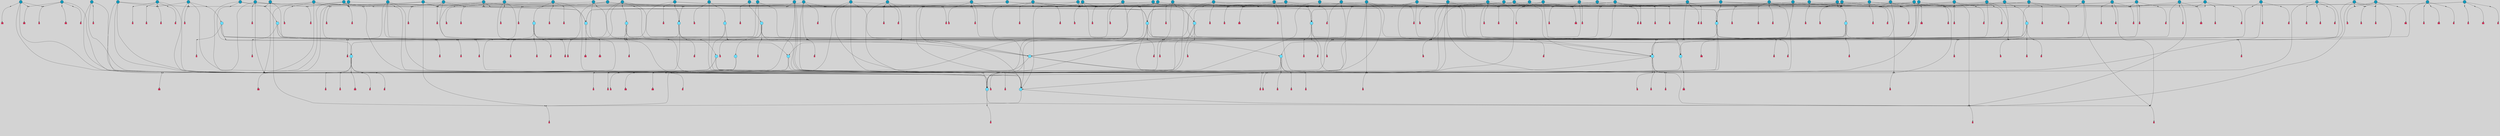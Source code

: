 // File exported with GEGELATI v1.3.1
// On the 2024-04-08 16:55:14
// With the File::TPGGraphDotExporter
digraph{
	graph[pad = "0.212, 0.055" bgcolor = lightgray]
	node[shape=circle style = filled label = ""]
		T3 [fillcolor="#66ddff"]
		T7 [fillcolor="#66ddff"]
		T9 [fillcolor="#66ddff"]
		T11 [fillcolor="#66ddff"]
		T24 [fillcolor="#66ddff"]
		T27 [fillcolor="#66ddff"]
		T82 [fillcolor="#66ddff"]
		T90 [fillcolor="#66ddff"]
		T111 [fillcolor="#66ddff"]
		T129 [fillcolor="#66ddff"]
		T131 [fillcolor="#66ddff"]
		T149 [fillcolor="#66ddff"]
		T158 [fillcolor="#1199bb"]
		T175 [fillcolor="#66ddff"]
		T188 [fillcolor="#66ddff"]
		T194 [fillcolor="#1199bb"]
		T237 [fillcolor="#1199bb"]
		T243 [fillcolor="#66ddff"]
		T262 [fillcolor="#1199bb"]
		T270 [fillcolor="#1199bb"]
		T273 [fillcolor="#1199bb"]
		T282 [fillcolor="#1199bb"]
		T286 [fillcolor="#1199bb"]
		T288 [fillcolor="#1199bb"]
		T293 [fillcolor="#1199bb"]
		T308 [fillcolor="#1199bb"]
		T310 [fillcolor="#66ddff"]
		T319 [fillcolor="#66ddff"]
		T328 [fillcolor="#1199bb"]
		T345 [fillcolor="#1199bb"]
		T350 [fillcolor="#66ddff"]
		T360 [fillcolor="#1199bb"]
		T369 [fillcolor="#1199bb"]
		T372 [fillcolor="#1199bb"]
		T377 [fillcolor="#1199bb"]
		T386 [fillcolor="#66ddff"]
		T387 [fillcolor="#1199bb"]
		T390 [fillcolor="#1199bb"]
		T391 [fillcolor="#1199bb"]
		T393 [fillcolor="#1199bb"]
		T371 [fillcolor="#66ddff"]
		T397 [fillcolor="#1199bb"]
		T407 [fillcolor="#66ddff"]
		T409 [fillcolor="#1199bb"]
		T410 [fillcolor="#66ddff"]
		T413 [fillcolor="#1199bb"]
		T414 [fillcolor="#66ddff"]
		T415 [fillcolor="#1199bb"]
		T416 [fillcolor="#1199bb"]
		T417 [fillcolor="#1199bb"]
		T418 [fillcolor="#1199bb"]
		T419 [fillcolor="#1199bb"]
		T420 [fillcolor="#1199bb"]
		T421 [fillcolor="#1199bb"]
		T422 [fillcolor="#1199bb"]
		T423 [fillcolor="#1199bb"]
		T424 [fillcolor="#1199bb"]
		T425 [fillcolor="#1199bb"]
		T427 [fillcolor="#1199bb"]
		T430 [fillcolor="#1199bb"]
		T361 [fillcolor="#1199bb"]
		T431 [fillcolor="#1199bb"]
		T433 [fillcolor="#1199bb"]
		T434 [fillcolor="#1199bb"]
		T436 [fillcolor="#1199bb"]
		T437 [fillcolor="#1199bb"]
		T438 [fillcolor="#1199bb"]
		T439 [fillcolor="#1199bb"]
		T440 [fillcolor="#1199bb"]
		T441 [fillcolor="#1199bb"]
		T442 [fillcolor="#1199bb"]
		T443 [fillcolor="#1199bb"]
		T444 [fillcolor="#1199bb"]
		T445 [fillcolor="#1199bb"]
		T446 [fillcolor="#1199bb"]
		T447 [fillcolor="#1199bb"]
		T451 [fillcolor="#1199bb"]
		T452 [fillcolor="#1199bb"]
		T454 [fillcolor="#1199bb"]
		T456 [fillcolor="#1199bb"]
		T458 [fillcolor="#1199bb"]
		T459 [fillcolor="#1199bb"]
		T460 [fillcolor="#66ddff"]
		T461 [fillcolor="#1199bb"]
		T462 [fillcolor="#1199bb"]
		T463 [fillcolor="#1199bb"]
		T465 [fillcolor="#1199bb"]
		T466 [fillcolor="#1199bb"]
		T469 [fillcolor="#1199bb"]
		T470 [fillcolor="#1199bb"]
		T472 [fillcolor="#1199bb"]
		T473 [fillcolor="#1199bb"]
		T474 [fillcolor="#1199bb"]
		T475 [fillcolor="#1199bb"]
		T476 [fillcolor="#1199bb"]
		T477 [fillcolor="#1199bb"]
		T478 [fillcolor="#1199bb"]
		T479 [fillcolor="#1199bb"]
		T480 [fillcolor="#1199bb"]
		T481 [fillcolor="#1199bb"]
		T482 [fillcolor="#1199bb"]
		T483 [fillcolor="#1199bb"]
		T484 [fillcolor="#1199bb"]
		T485 [fillcolor="#1199bb"]
		P3497 [fillcolor="#cccccc" shape=point] //6|
		I3497 [shape=box style=invis label="6|1&2|6#1|7&#92;n10|7&2|0#1|5&#92;n9|4&0|1#2|2&#92;n8|6&0|0#1|0&#92;n"]
		P3497 -> I3497[style=invis]
		A2839 [fillcolor="#ff3366" shape=box margin=0.03 width=0 height=0 label="3"]
		T3 -> P3497 -> A2839
		P3498 [fillcolor="#cccccc" shape=point] //3|
		I3498 [shape=box style=invis label="7|6&2|4#0|2&#92;n10|3&2|7#1|4&#92;n11|6&0|4#0|1&#92;n7|1&0|0#2|6&#92;n7|6&0|3#2|6&#92;n4|0&2|6#0|1&#92;n4|4&2|5#0|2&#92;n4|6&0|4#2|7&#92;n10|0&2|3#1|5&#92;n2|6&0|5#0|2&#92;n1|0&2|3#0|7&#92;n1|6&2|0#0|5&#92;n6|2&0|1#0|7&#92;n9|2&0|3#2|7&#92;n5|3&0|6#0|6&#92;n1|7&2|5#2|3&#92;n8|1&2|7#0|6&#92;n1|0&2|5#2|1&#92;n7|1&2|2#2|5&#92;n7|4&2|6#0|3&#92;n"]
		P3498 -> I3498[style=invis]
		A2840 [fillcolor="#ff3366" shape=box margin=0.03 width=0 height=0 label="4"]
		T3 -> P3498 -> A2840
		P3499 [fillcolor="#cccccc" shape=point] //-3|
		I3499 [shape=box style=invis label="1|6&2|7#0|7&#92;n10|2&0|7#1|3&#92;n9|6&2|7#2|2&#92;n5|3&0|7#0|7&#92;n1|6&2|3#0|0&#92;n2|3&2|3#2|2&#92;n5|1&2|6#0|6&#92;n"]
		P3499 -> I3499[style=invis]
		A2841 [fillcolor="#ff3366" shape=box margin=0.03 width=0 height=0 label="7"]
		T7 -> P3499 -> A2841
		P3500 [fillcolor="#cccccc" shape=point] //5|
		I3500 [shape=box style=invis label="0|5&2|3#0|1&#92;n0|6&2|1#2|4&#92;n6|2&2|6#0|7&#92;n7|4&0|3#0|1&#92;n5|4&0|7#1|6&#92;n9|1&0|5#2|2&#92;n6|3&2|3#1|7&#92;n11|7&2|4#1|6&#92;n2|5&0|1#0|0&#92;n4|7&0|0#0|2&#92;n6|2&0|6#0|0&#92;n2|1&2|6#2|4&#92;n10|0&2|0#1|0&#92;n6|6&2|4#0|6&#92;n"]
		P3500 -> I3500[style=invis]
		A2842 [fillcolor="#ff3366" shape=box margin=0.03 width=0 height=0 label="8"]
		T7 -> P3500 -> A2842
		P3501 [fillcolor="#cccccc" shape=point] //-6|
		I3501 [shape=box style=invis label="11|1&0|7#2|0&#92;n10|4&0|1#1|0&#92;n4|3&2|4#2|1&#92;n0|5&2|0#0|0&#92;n6|1&0|0#0|3&#92;n8|2&2|0#0|4&#92;n11|4&2|0#1|6&#92;n7|0&2|6#2|3&#92;n5|3&2|6#2|0&#92;n2|0&2|0#0|4&#92;n"]
		P3501 -> I3501[style=invis]
		A2843 [fillcolor="#ff3366" shape=box margin=0.03 width=0 height=0 label="9"]
		T9 -> P3501 -> A2843
		P3502 [fillcolor="#cccccc" shape=point] //2|
		I3502 [shape=box style=invis label="6|3&2|7#1|4&#92;n8|6&0|0#2|5&#92;n2|1&0|2#0|3&#92;n8|7&0|6#0|4&#92;n2|1&2|0#0|1&#92;n0|0&2|2#2|3&#92;n6|6&0|7#2|1&#92;n6|1&0|7#2|6&#92;n5|4&2|7#0|4&#92;n0|3&0|4#2|0&#92;n11|0&2|0#2|5&#92;n4|5&2|5#2|4&#92;n5|7&0|6#0|4&#92;n9|7&2|5#0|3&#92;n5|4&2|1#0|3&#92;n5|3&0|1#1|7&#92;n0|4&0|3#2|5&#92;n"]
		P3502 -> I3502[style=invis]
		A2844 [fillcolor="#ff3366" shape=box margin=0.03 width=0 height=0 label="10"]
		T9 -> P3502 -> A2844
		P3503 [fillcolor="#cccccc" shape=point] //6|
		I3503 [shape=box style=invis label="3|0&2|7#2|2&#92;n3|2&0|4#2|5&#92;n5|1&0|2#1|0&#92;n8|7&0|1#2|0&#92;n8|5&0|3#0|6&#92;n0|2&0|2#2|3&#92;n1|5&2|5#0|5&#92;n5|6&0|6#0|7&#92;n6|7&0|0#2|6&#92;n1|2&2|3#0|0&#92;n7|7&2|3#0|4&#92;n0|7&2|7#0|6&#92;n1|0&2|2#2|7&#92;n4|4&0|1#0|0&#92;n"]
		P3503 -> I3503[style=invis]
		A2845 [fillcolor="#ff3366" shape=box margin=0.03 width=0 height=0 label="11"]
		T11 -> P3503 -> A2845
		P3504 [fillcolor="#cccccc" shape=point] //-4|
		I3504 [shape=box style=invis label="4|1&0|4#2|6&#92;n1|2&2|2#2|0&#92;n1|2&2|0#0|6&#92;n8|4&2|3#2|5&#92;n5|5&2|1#1|0&#92;n"]
		P3504 -> I3504[style=invis]
		A2846 [fillcolor="#ff3366" shape=box margin=0.03 width=0 height=0 label="12"]
		T11 -> P3504 -> A2846
		P3505 [fillcolor="#cccccc" shape=point] //1|
		I3505 [shape=box style=invis label="5|1&0|6#2|7&#92;n2|4&0|4#2|2&#92;n0|6&0|5#0|4&#92;n10|6&2|5#1|6&#92;n9|3&0|1#1|7&#92;n10|3&2|2#1|0&#92;n5|0&0|0#2|1&#92;n11|3&2|3#1|5&#92;n10|3&0|1#1|0&#92;n2|4&0|1#0|1&#92;n0|2&0|3#2|4&#92;n9|2&2|1#2|5&#92;n11|7&2|6#2|6&#92;n"]
		P3505 -> I3505[style=invis]
		T24 -> P3505 -> T7
		P3506 [fillcolor="#cccccc" shape=point] //5|
		I3506 [shape=box style=invis label="3|0&2|0#0|1&#92;n3|0&0|7#0|1&#92;n5|3&0|2#2|6&#92;n4|4&2|4#2|6&#92;n11|2&0|7#1|6&#92;n2|7&2|2#2|5&#92;n9|3&2|6#2|7&#92;n7|7&0|0#0|4&#92;n6|1&2|4#2|3&#92;n5|4&2|0#1|6&#92;n1|3&0|7#0|4&#92;n"]
		P3506 -> I3506[style=invis]
		A2847 [fillcolor="#ff3366" shape=box margin=0.03 width=0 height=0 label="7"]
		T24 -> P3506 -> A2847
		P3507 [fillcolor="#cccccc" shape=point] //-2|
		I3507 [shape=box style=invis label="4|1&0|4#0|3&#92;n4|2&0|5#2|0&#92;n5|5&2|6#0|5&#92;n1|4&0|1#0|2&#92;n6|3&2|7#1|5&#92;n0|4&2|0#0|3&#92;n8|5&2|5#1|2&#92;n10|7&2|7#1|1&#92;n3|4&0|0#2|1&#92;n3|6&2|5#2|5&#92;n8|3&0|1#0|7&#92;n10|0&2|7#1|3&#92;n4|1&2|4#0|1&#92;n9|3&2|0#0|4&#92;n3|6&2|0#0|4&#92;n1|2&0|6#2|1&#92;n4|0&2|1#2|2&#92;n"]
		P3507 -> I3507[style=invis]
		A2848 [fillcolor="#ff3366" shape=box margin=0.03 width=0 height=0 label="14"]
		T24 -> P3507 -> A2848
		P3508 [fillcolor="#cccccc" shape=point] //2|
		I3508 [shape=box style=invis label="9|1&2|3#0|1&#92;n5|2&2|0#2|4&#92;n3|6&2|5#2|7&#92;n7|0&2|5#0|4&#92;n1|2&0|3#0|5&#92;n7|3&2|7#0|0&#92;n"]
		P3508 -> I3508[style=invis]
		A2849 [fillcolor="#ff3366" shape=box margin=0.03 width=0 height=0 label="2"]
		T27 -> P3508 -> A2849
		P3509 [fillcolor="#cccccc" shape=point] //-6|
		I3509 [shape=box style=invis label="7|5&0|4#0|4&#92;n11|0&2|5#2|1&#92;n"]
		P3509 -> I3509[style=invis]
		A2850 [fillcolor="#ff3366" shape=box margin=0.03 width=0 height=0 label="3"]
		T27 -> P3509 -> A2850
		T27 -> P3498
		P3510 [fillcolor="#cccccc" shape=point] //0|
		I3510 [shape=box style=invis label="2|5&0|1#0|6&#92;n6|1&2|2#2|7&#92;n8|0&0|3#1|4&#92;n4|3&2|5#2|4&#92;n8|1&2|4#0|0&#92;n6|6&0|1#2|6&#92;n11|7&2|4#2|5&#92;n6|2&2|4#0|2&#92;n8|5&2|4#2|4&#92;n2|1&2|1#2|2&#92;n2|7&2|5#2|6&#92;n9|7&0|5#0|4&#92;n1|2&0|5#2|6&#92;n4|2&2|3#2|7&#92;n3|3&2|1#0|2&#92;n"]
		P3510 -> I3510[style=invis]
		A2851 [fillcolor="#ff3366" shape=box margin=0.03 width=0 height=0 label="5"]
		T27 -> P3510 -> A2851
		P3511 [fillcolor="#cccccc" shape=point] //0|
		I3511 [shape=box style=invis label="4|0&0|3#2|7&#92;n10|2&0|3#1|7&#92;n3|5&0|2#0|3&#92;n4|5&0|0#2|1&#92;n10|7&2|0#1|2&#92;n5|3&2|3#1|6&#92;n9|5&2|0#0|4&#92;n5|4&2|7#0|2&#92;n10|3&2|7#1|4&#92;n7|2&0|1#2|6&#92;n8|6&0|5#0|5&#92;n8|7&2|3#0|5&#92;n2|6&2|4#0|0&#92;n"]
		P3511 -> I3511[style=invis]
		A2852 [fillcolor="#ff3366" shape=box margin=0.03 width=0 height=0 label="5"]
		T27 -> P3511 -> A2852
		P3512 [fillcolor="#cccccc" shape=point] //6|
		I3512 [shape=box style=invis label="7|0&2|5#1|2&#92;n10|6&2|1#1|3&#92;n7|5&0|2#0|7&#92;n10|7&0|1#1|5&#92;n4|6&2|5#0|5&#92;n4|4&0|7#2|7&#92;n"]
		P3512 -> I3512[style=invis]
		A2853 [fillcolor="#ff3366" shape=box margin=0.03 width=0 height=0 label="7"]
		T82 -> P3512 -> A2853
		P3513 [fillcolor="#cccccc" shape=point] //6|
		I3513 [shape=box style=invis label="0|5&2|3#0|1&#92;n0|6&2|1#2|4&#92;n9|1&0|5#2|2&#92;n7|4&0|3#0|1&#92;n5|4&0|7#1|6&#92;n2|5&0|1#0|0&#92;n6|3&2|3#1|7&#92;n11|7&2|4#1|6&#92;n6|2&2|6#0|1&#92;n4|7&0|0#0|2&#92;n6|2&0|6#0|0&#92;n9|1&2|6#2|4&#92;n10|0&2|0#1|0&#92;n6|6&2|4#0|6&#92;n"]
		P3513 -> I3513[style=invis]
		A2854 [fillcolor="#ff3366" shape=box margin=0.03 width=0 height=0 label="8"]
		T82 -> P3513 -> A2854
		T82 -> P3501
		P3514 [fillcolor="#cccccc" shape=point] //-2|
		I3514 [shape=box style=invis label="8|4&2|1#2|5&#92;n4|1&0|7#2|1&#92;n5|7&2|3#2|2&#92;n10|4&2|5#1|7&#92;n10|0&2|6#1|3&#92;n4|5&2|7#0|6&#92;n9|5&2|4#0|4&#92;n2|4&0|5#0|7&#92;n11|1&2|4#2|6&#92;n5|6&0|7#1|2&#92;n2|7&2|7#2|6&#92;n5|2&0|5#1|5&#92;n3|0&0|6#0|2&#92;n4|0&0|4#2|4&#92;n4|4&2|6#0|7&#92;n10|6&2|0#1|4&#92;n9|7&0|3#1|4&#92;n1|4&2|6#0|3&#92;n11|5&2|6#0|3&#92;n0|3&0|5#0|1&#92;n"]
		P3514 -> I3514[style=invis]
		A2855 [fillcolor="#ff3366" shape=box margin=0.03 width=0 height=0 label="13"]
		T90 -> P3514 -> A2855
		P3515 [fillcolor="#cccccc" shape=point] //4|
		I3515 [shape=box style=invis label="7|1&2|6#1|3&#92;n10|1&0|3#1|6&#92;n8|5&2|3#2|1&#92;n11|5&0|0#2|6&#92;n4|1&0|6#0|0&#92;n11|1&0|2#0|3&#92;n2|0&2|1#0|7&#92;n"]
		P3515 -> I3515[style=invis]
		A2856 [fillcolor="#ff3366" shape=box margin=0.03 width=0 height=0 label="2"]
		T90 -> P3515 -> A2856
		P3516 [fillcolor="#cccccc" shape=point] //7|
		I3516 [shape=box style=invis label="10|3&0|1#1|4&#92;n4|6&0|0#0|2&#92;n4|5&0|6#0|0&#92;n4|3&0|6#2|1&#92;n7|0&0|3#1|2&#92;n4|7&0|6#0|5&#92;n7|6&0|7#0|6&#92;n6|6&0|0#0|3&#92;n11|1&0|4#2|5&#92;n10|2&0|3#1|2&#92;n"]
		P3516 -> I3516[style=invis]
		A2857 [fillcolor="#ff3366" shape=box margin=0.03 width=0 height=0 label="4"]
		T90 -> P3516 -> A2857
		P3517 [fillcolor="#cccccc" shape=point] //-3|
		I3517 [shape=box style=invis label="8|1&2|3#0|5&#92;n0|6&0|5#0|5&#92;n3|7&2|1#0|6&#92;n3|5&0|1#0|0&#92;n9|5&2|0#0|4&#92;n3|5&0|2#0|3&#92;n10|6&2|4#1|0&#92;n9|4&2|7#2|6&#92;n1|7&2|5#2|2&#92;n"]
		P3517 -> I3517[style=invis]
		A2858 [fillcolor="#ff3366" shape=box margin=0.03 width=0 height=0 label="5"]
		T90 -> P3517 -> A2858
		P3518 [fillcolor="#cccccc" shape=point] //-7|
		I3518 [shape=box style=invis label="3|0&2|0#0|1&#92;n1|1&0|2#0|4&#92;n11|2&0|7#1|6&#92;n9|7&0|0#0|4&#92;n3|0&0|7#0|1&#92;n9|3&2|6#2|7&#92;n5|3&0|2#2|6&#92;n6|1&2|4#2|3&#92;n5|4&2|0#1|6&#92;n1|3&0|7#0|7&#92;n"]
		P3518 -> I3518[style=invis]
		A2859 [fillcolor="#ff3366" shape=box margin=0.03 width=0 height=0 label="7"]
		T90 -> P3518 -> A2859
		P3519 [fillcolor="#cccccc" shape=point] //-5|
		I3519 [shape=box style=invis label="0|0&2|3#0|2&#92;n10|5&0|6#1|3&#92;n7|3&0|6#2|3&#92;n3|4&0|6#0|6&#92;n10|5&0|2#1|1&#92;n5|0&0|1#0|3&#92;n6|6&2|5#1|5&#92;n7|4&0|2#1|7&#92;n5|7&0|1#2|5&#92;n1|5&0|0#0|3&#92;n7|5&2|1#2|6&#92;n9|0&0|2#0|0&#92;n4|0&2|4#0|0&#92;n4|6&0|0#2|3&#92;n3|1&0|6#2|5&#92;n7|7&2|1#2|3&#92;n9|4&2|2#0|6&#92;n"]
		P3519 -> I3519[style=invis]
		T111 -> P3519 -> T9
		P3520 [fillcolor="#cccccc" shape=point] //7|
		I3520 [shape=box style=invis label="7|4&2|1#2|0&#92;n4|1&2|4#2|3&#92;n5|0&2|0#2|2&#92;n6|1&2|4#2|6&#92;n"]
		P3520 -> I3520[style=invis]
		A2860 [fillcolor="#ff3366" shape=box margin=0.03 width=0 height=0 label="9"]
		T111 -> P3520 -> A2860
		P3521 [fillcolor="#cccccc" shape=point] //2|
		I3521 [shape=box style=invis label="3|0&2|0#0|1&#92;n11|2&0|7#1|6&#92;n8|7&2|4#0|5&#92;n5|3&0|2#2|6&#92;n4|4&2|4#2|6&#92;n3|0&0|7#0|1&#92;n2|7&2|2#2|5&#92;n9|3&2|6#2|7&#92;n7|7&0|0#0|4&#92;n6|1&2|4#1|3&#92;n5|4&2|0#1|6&#92;n1|3&0|7#0|4&#92;n"]
		P3521 -> I3521[style=invis]
		A2861 [fillcolor="#ff3366" shape=box margin=0.03 width=0 height=0 label="7"]
		T111 -> P3521 -> A2861
		T111 -> P3501
		P3522 [fillcolor="#cccccc" shape=point] //8|
		I3522 [shape=box style=invis label="9|0&0|1#2|0&#92;n10|1&2|5#1|4&#92;n8|2&2|6#0|4&#92;n2|4&2|5#2|3&#92;n4|2&2|2#0|2&#92;n7|5&0|2#0|0&#92;n8|2&2|1#1|3&#92;n8|7&0|7#2|1&#92;n1|1&0|0#0|7&#92;n5|6&2|5#1|0&#92;n6|6&2|5#0|0&#92;n11|4&0|3#2|6&#92;n4|2&2|4#0|7&#92;n5|6&0|1#2|0&#92;n11|3&0|2#0|7&#92;n"]
		P3522 -> I3522[style=invis]
		A2862 [fillcolor="#ff3366" shape=box margin=0.03 width=0 height=0 label="6"]
		T129 -> P3522 -> A2862
		T129 -> P3506
		P3523 [fillcolor="#cccccc" shape=point] //10|
		I3523 [shape=box style=invis label="4|5&2|7#2|1&#92;n1|7&2|3#0|6&#92;n3|5&2|2#0|3&#92;n10|3&0|7#1|4&#92;n7|1&0|4#2|6&#92;n10|2&0|3#1|7&#92;n9|5&2|0#0|4&#92;n4|0&0|3#2|7&#92;n11|4&2|6#1|2&#92;n5|4&2|7#0|2&#92;n2|6&2|4#0|0&#92;n6|5&0|7#2|1&#92;n5|3&2|3#1|6&#92;n10|7&2|0#1|2&#92;n"]
		P3523 -> I3523[style=invis]
		A2863 [fillcolor="#ff3366" shape=box margin=0.03 width=0 height=0 label="5"]
		T129 -> P3523 -> A2863
		P3524 [fillcolor="#cccccc" shape=point] //5|
		I3524 [shape=box style=invis label="9|4&2|3#1|3&#92;n0|4&2|4#0|5&#92;n6|1&2|6#2|5&#92;n4|0&0|5#2|0&#92;n"]
		P3524 -> I3524[style=invis]
		A2864 [fillcolor="#ff3366" shape=box margin=0.03 width=0 height=0 label="7"]
		T129 -> P3524 -> A2864
		P3525 [fillcolor="#cccccc" shape=point] //6|
		I3525 [shape=box style=invis label="9|4&2|7#0|6&#92;n8|4&0|1#1|0&#92;n1|3&0|0#2|1&#92;n2|4&0|6#2|2&#92;n5|1&2|5#0|7&#92;n3|0&0|3#2|6&#92;n2|2&2|6#0|2&#92;n8|4&0|4#2|2&#92;n5|1&2|4#0|3&#92;n9|4&0|6#0|6&#92;n5|0&2|2#1|5&#92;n11|7&0|0#1|1&#92;n0|4&0|3#0|3&#92;n7|7&2|4#2|5&#92;n1|5&0|1#2|1&#92;n"]
		P3525 -> I3525[style=invis]
		A2865 [fillcolor="#ff3366" shape=box margin=0.03 width=0 height=0 label="1"]
		T129 -> P3525 -> A2865
		P3526 [fillcolor="#cccccc" shape=point] //6|
		I3526 [shape=box style=invis label="10|4&2|6#1|2&#92;n8|4&0|1#1|0&#92;n0|4&2|6#0|0&#92;n8|4&2|5#2|1&#92;n7|5&2|5#1|0&#92;n3|6&0|6#2|2&#92;n1|7&0|7#0|5&#92;n2|0&0|7#2|4&#92;n2|6&2|2#0|0&#92;n0|7&2|7#0|7&#92;n11|6&0|4#2|2&#92;n5|5&0|0#0|1&#92;n10|1&0|0#1|0&#92;n7|3&0|1#2|5&#92;n9|2&2|7#1|5&#92;n9|4&2|6#2|7&#92;n1|6&2|4#2|2&#92;n3|3&2|2#0|7&#92;n1|6&2|0#0|0&#92;n6|4&2|6#1|0&#92;n"]
		P3526 -> I3526[style=invis]
		A2866 [fillcolor="#ff3366" shape=box margin=0.03 width=0 height=0 label="1"]
		T131 -> P3526 -> A2866
		P3527 [fillcolor="#cccccc" shape=point] //9|
		I3527 [shape=box style=invis label="11|0&2|0#1|1&#92;n3|6&0|6#0|0&#92;n1|4&0|0#2|4&#92;n7|5&2|2#1|3&#92;n11|7&2|6#1|7&#92;n5|2&0|6#1|5&#92;n9|5&0|6#0|3&#92;n2|2&2|7#0|5&#92;n9|3&2|2#2|0&#92;n11|0&2|7#0|1&#92;n1|1&2|0#0|1&#92;n6|6&0|6#1|2&#92;n9|7&0|1#0|3&#92;n2|0&2|4#2|5&#92;n2|4&2|2#0|0&#92;n6|1&2|1#1|7&#92;n10|7&2|5#1|6&#92;n11|5&2|7#2|4&#92;n"]
		P3527 -> I3527[style=invis]
		A2867 [fillcolor="#ff3366" shape=box margin=0.03 width=0 height=0 label="1"]
		T131 -> P3527 -> A2867
		T131 -> P3509
		P3528 [fillcolor="#cccccc" shape=point] //5|
		I3528 [shape=box style=invis label="3|0&0|0#0|1&#92;n5|6&0|4#0|3&#92;n4|4&2|4#2|6&#92;n11|2&0|7#1|6&#92;n2|7&2|2#2|5&#92;n9|3&2|6#2|7&#92;n7|7&0|0#0|4&#92;n6|1&2|4#2|3&#92;n5|4&2|0#1|6&#92;n5|3&0|2#2|6&#92;n1|3&0|7#0|4&#92;n"]
		P3528 -> I3528[style=invis]
		A2868 [fillcolor="#ff3366" shape=box margin=0.03 width=0 height=0 label="7"]
		T131 -> P3528 -> A2868
		T131 -> P3524
		P3529 [fillcolor="#cccccc" shape=point] //-3|
		I3529 [shape=box style=invis label="2|6&0|0#0|7&#92;n9|6&2|0#0|6&#92;n3|0&0|5#0|1&#92;n5|5&0|4#0|3&#92;n6|1&2|4#2|3&#92;n2|7&2|2#2|5&#92;n5|3&0|2#2|6&#92;n7|7&0|0#0|4&#92;n5|4&2|0#1|6&#92;n9|3&2|6#2|7&#92;n1|3&0|7#0|4&#92;n"]
		P3529 -> I3529[style=invis]
		A2869 [fillcolor="#ff3366" shape=box margin=0.03 width=0 height=0 label="7"]
		T149 -> P3529 -> A2869
		P3530 [fillcolor="#cccccc" shape=point] //4|
		I3530 [shape=box style=invis label="6|0&0|7#1|0&#92;n8|6&2|6#2|7&#92;n"]
		P3530 -> I3530[style=invis]
		A2870 [fillcolor="#ff3366" shape=box margin=0.03 width=0 height=0 label="3"]
		T149 -> P3530 -> A2870
		P3531 [fillcolor="#cccccc" shape=point] //0|
		I3531 [shape=box style=invis label="2|5&0|1#0|6&#92;n6|1&2|2#2|7&#92;n8|0&0|3#1|4&#92;n11|7&2|4#2|5&#92;n8|1&2|4#0|0&#92;n6|6&0|1#2|6&#92;n7|0&2|4#1|0&#92;n4|1&2|5#2|4&#92;n6|2&2|4#0|2&#92;n8|5&2|4#2|4&#92;n2|1&2|1#2|2&#92;n2|7&2|5#2|6&#92;n9|7&0|5#0|4&#92;n1|2&0|5#2|6&#92;n4|2&2|3#2|7&#92;n3|3&2|1#0|2&#92;n"]
		P3531 -> I3531[style=invis]
		A2871 [fillcolor="#ff3366" shape=box margin=0.03 width=0 height=0 label="5"]
		T149 -> P3531 -> A2871
		P3532 [fillcolor="#cccccc" shape=point] //-8|
		I3532 [shape=box style=invis label="7|5&0|4#2|4&#92;n"]
		P3532 -> I3532[style=invis]
		A2872 [fillcolor="#ff3366" shape=box margin=0.03 width=0 height=0 label="3"]
		T149 -> P3532 -> A2872
		P3533 [fillcolor="#cccccc" shape=point] //7|
		I3533 [shape=box style=invis label="1|6&2|7#0|7&#92;n9|6&2|7#2|2&#92;n10|2&0|7#1|0&#92;n1|6&2|3#0|0&#92;n5|0&2|2#1|1&#92;n2|3&2|3#2|2&#92;n5|1&2|6#0|6&#92;n"]
		P3533 -> I3533[style=invis]
		T149 -> P3533 -> T90
		P3534 [fillcolor="#cccccc" shape=point] //7|
		I3534 [shape=box style=invis label="7|0&2|1#2|0&#92;n9|7&2|1#1|7&#92;n8|2&0|1#1|0&#92;n6|6&0|2#1|1&#92;n2|2&0|5#0|0&#92;n5|7&0|0#2|1&#92;n5|1&2|5#1|5&#92;n4|7&2|4#2|3&#92;n10|5&2|2#1|5&#92;n1|3&2|2#2|0&#92;n10|2&2|6#1|5&#92;n"]
		P3534 -> I3534[style=invis]
		A2873 [fillcolor="#ff3366" shape=box margin=0.03 width=0 height=0 label="1"]
		T158 -> P3534 -> A2873
		P3535 [fillcolor="#cccccc" shape=point] //7|
		I3535 [shape=box style=invis label="7|4&2|7#0|4&#92;n4|6&0|1#2|5&#92;n2|1&2|3#0|0&#92;n4|3&2|0#0|1&#92;n0|0&2|7#2|7&#92;n7|7&0|5#2|3&#92;n5|0&2|1#2|2&#92;n10|0&0|4#1|2&#92;n4|4&0|7#0|0&#92;n6|7&0|2#0|1&#92;n1|4&2|5#0|4&#92;n"]
		P3535 -> I3535[style=invis]
		A2874 [fillcolor="#ff3366" shape=box margin=0.03 width=0 height=0 label="0"]
		T158 -> P3535 -> A2874
		P3536 [fillcolor="#cccccc" shape=point] //5|
		I3536 [shape=box style=invis label="0|5&2|3#0|1&#92;n0|6&2|1#2|4&#92;n6|2&2|6#0|7&#92;n9|0&2|7#1|1&#92;n7|4&0|3#0|1&#92;n11|7&2|4#1|6&#92;n9|1&0|5#2|2&#92;n5|4&0|7#1|6&#92;n2|5&0|1#0|0&#92;n4|7&0|0#0|2&#92;n6|2&0|6#0|0&#92;n2|1&2|6#2|4&#92;n10|0&0|0#1|0&#92;n6|6&2|4#0|6&#92;n"]
		P3536 -> I3536[style=invis]
		T158 -> P3536 -> T129
		P3537 [fillcolor="#cccccc" shape=point] //3|
		I3537 [shape=box style=invis label="4|7&0|7#2|7&#92;n11|5&2|6#0|2&#92;n5|5&2|6#2|0&#92;n3|2&0|6#0|3&#92;n10|2&2|5#1|5&#92;n9|4&2|3#1|5&#92;n2|5&2|7#2|4&#92;n11|3&2|5#1|0&#92;n7|0&0|7#2|1&#92;n1|2&0|5#0|1&#92;n"]
		P3537 -> I3537[style=invis]
		A2875 [fillcolor="#ff3366" shape=box margin=0.03 width=0 height=0 label="5"]
		T175 -> P3537 -> A2875
		P3538 [fillcolor="#cccccc" shape=point] //2|
		I3538 [shape=box style=invis label="7|1&0|6#0|1&#92;n5|2&2|5#1|6&#92;n10|1&2|1#1|1&#92;n4|7&0|4#2|2&#92;n11|7&0|4#2|7&#92;n5|0&0|5#1|7&#92;n8|2&0|5#2|4&#92;n10|0&2|6#1|6&#92;n5|1&0|1#2|3&#92;n1|6&2|0#0|1&#92;n9|6&2|2#1|4&#92;n3|4&2|3#0|0&#92;n10|1&0|1#1|0&#92;n2|2&0|1#2|1&#92;n3|1&2|7#0|3&#92;n"]
		P3538 -> I3538[style=invis]
		A2876 [fillcolor="#ff3366" shape=box margin=0.03 width=0 height=0 label="10"]
		T175 -> P3538 -> A2876
		P3539 [fillcolor="#cccccc" shape=point] //-1|
		I3539 [shape=box style=invis label="1|7&2|1#0|6&#92;n8|1&2|3#0|5&#92;n10|6&2|7#1|0&#92;n1|7&2|5#0|2&#92;n0|3&0|3#2|2&#92;n3|5&0|1#0|0&#92;n3|5&0|2#0|3&#92;n1|5&2|0#0|4&#92;n5|7&2|2#2|5&#92;n4|0&2|3#0|3&#92;n"]
		P3539 -> I3539[style=invis]
		T175 -> P3539 -> T3
		P3540 [fillcolor="#cccccc" shape=point] //-3|
		I3540 [shape=box style=invis label="6|3&2|4#1|4&#92;n5|3&0|1#1|7&#92;n2|1&0|2#2|3&#92;n8|7&0|6#0|4&#92;n2|1&2|0#0|1&#92;n0|0&2|2#2|3&#92;n6|1&0|7#2|6&#92;n5|7&0|2#0|4&#92;n0|3&0|4#2|0&#92;n11|0&2|0#2|5&#92;n6|0&2|0#1|4&#92;n8|6&0|2#2|5&#92;n5|4&2|1#0|3&#92;n9|7&2|5#0|3&#92;n5|4&2|7#0|4&#92;n"]
		P3540 -> I3540[style=invis]
		A2877 [fillcolor="#ff3366" shape=box margin=0.03 width=0 height=0 label="10"]
		T175 -> P3540 -> A2877
		P3541 [fillcolor="#cccccc" shape=point] //4|
		I3541 [shape=box style=invis label="7|1&0|6#0|1&#92;n5|2&2|5#1|6&#92;n10|1&2|1#1|1&#92;n9|6&2|2#1|4&#92;n4|7&0|4#2|2&#92;n9|6&0|4#1|1&#92;n10|0&2|6#1|6&#92;n5|1&0|1#2|3&#92;n1|6&2|0#0|1&#92;n8|2&0|5#2|4&#92;n3|4&2|3#0|0&#92;n10|1&0|5#1|0&#92;n2|2&0|1#2|1&#92;n3|1&2|7#0|3&#92;n"]
		P3541 -> I3541[style=invis]
		A2878 [fillcolor="#ff3366" shape=box margin=0.03 width=0 height=0 label="10"]
		T175 -> P3541 -> A2878
		P3542 [fillcolor="#cccccc" shape=point] //-9|
		I3542 [shape=box style=invis label="10|7&2|3#1|3&#92;n6|1&2|4#2|3&#92;n2|0&2|0#2|7&#92;n5|4&2|5#1|3&#92;n2|2&2|1#0|3&#92;n9|0&2|0#0|3&#92;n"]
		P3542 -> I3542[style=invis]
		A2879 [fillcolor="#ff3366" shape=box margin=0.03 width=0 height=0 label="2"]
		T188 -> P3542 -> A2879
		T188 -> P3540
		P3543 [fillcolor="#cccccc" shape=point] //0|
		I3543 [shape=box style=invis label="2|6&2|4#2|0&#92;n3|7&0|2#0|3&#92;n10|3&0|3#1|7&#92;n4|5&0|0#2|1&#92;n10|7&2|0#1|2&#92;n5|3&2|3#1|6&#92;n8|6&0|5#0|5&#92;n4|5&0|5#2|6&#92;n5|4&2|7#0|2&#92;n10|3&2|7#1|4&#92;n9|5&2|0#0|4&#92;n8|7&2|3#0|5&#92;n4|0&0|3#2|7&#92;n"]
		P3543 -> I3543[style=invis]
		A2880 [fillcolor="#ff3366" shape=box margin=0.03 width=0 height=0 label="5"]
		T188 -> P3543 -> A2880
		P3544 [fillcolor="#cccccc" shape=point] //6|
		I3544 [shape=box style=invis label="9|0&2|1#2|0&#92;n5|6&0|1#2|0&#92;n3|2&0|0#0|3&#92;n8|2&2|6#0|1&#92;n2|4&2|5#2|3&#92;n10|1&2|5#1|4&#92;n7|5&0|2#0|0&#92;n8|2&2|1#1|3&#92;n8|7&0|7#2|1&#92;n1|1&0|0#0|7&#92;n6|3&2|5#0|5&#92;n11|3&0|2#0|7&#92;n11|4&0|3#2|6&#92;n4|2&2|4#0|7&#92;n4|2&2|2#0|2&#92;n5|6&2|5#1|0&#92;n"]
		P3544 -> I3544[style=invis]
		T188 -> P3544 -> T131
		P3545 [fillcolor="#cccccc" shape=point] //5|
		I3545 [shape=box style=invis label="3|0&2|0#2|1&#92;n3|0&0|7#0|1&#92;n5|3&0|2#2|6&#92;n4|4&2|4#2|6&#92;n5|4&2|0#1|6&#92;n2|7&2|2#2|5&#92;n1|3&0|7#0|4&#92;n11|6&2|2#0|7&#92;n7|7&0|0#0|4&#92;n6|1&2|4#2|3&#92;n11|0&0|7#1|6&#92;n9|3&2|6#2|7&#92;n"]
		P3545 -> I3545[style=invis]
		A2881 [fillcolor="#ff3366" shape=box margin=0.03 width=0 height=0 label="7"]
		T194 -> P3545 -> A2881
		P3546 [fillcolor="#cccccc" shape=point] //4|
		I3546 [shape=box style=invis label="7|1&0|6#0|1&#92;n6|7&2|7#1|7&#92;n10|1&2|1#1|1&#92;n9|6&2|2#1|4&#92;n4|7&0|4#2|2&#92;n9|6&0|5#1|1&#92;n10|0&2|6#1|6&#92;n5|1&0|1#2|3&#92;n10|1&0|5#1|0&#92;n3|4&2|3#0|0&#92;n8|2&0|5#2|4&#92;n1|6&2|0#0|0&#92;n2|3&0|1#2|6&#92;n5|2&2|2#1|6&#92;n2|2&0|1#2|1&#92;n3|1&2|7#0|3&#92;n6|7&2|3#0|4&#92;n"]
		P3546 -> I3546[style=invis]
		A2882 [fillcolor="#ff3366" shape=box margin=0.03 width=0 height=0 label="10"]
		T194 -> P3546 -> A2882
		P3547 [fillcolor="#cccccc" shape=point] //-4|
		I3547 [shape=box style=invis label="0|4&0|0#2|7&#92;n8|5&2|4#2|4&#92;n4|3&2|5#2|4&#92;n11|7&2|2#2|5&#92;n6|5&2|2#2|7&#92;n3|2&0|7#0|7&#92;n3|3&2|1#0|3&#92;n2|6&0|3#2|5&#92;n0|1&2|6#2|2&#92;n8|2&0|0#1|6&#92;n0|7&0|5#0|4&#92;n9|5&0|3#2|7&#92;n2|7&2|5#2|6&#92;n9|0&2|0#0|1&#92;n1|2&2|4#0|2&#92;n"]
		P3547 -> I3547[style=invis]
		T194 -> P3547 -> T27
		T194 -> P3535
		T237 -> P3510
		P3548 [fillcolor="#cccccc" shape=point] //-10|
		I3548 [shape=box style=invis label="8|2&2|7#1|7&#92;n9|2&2|5#0|4&#92;n10|7&0|7#1|6&#92;n9|7&2|6#0|3&#92;n4|4&2|1#0|1&#92;n5|6&2|0#1|4&#92;n0|0&2|0#0|5&#92;n4|5&0|1#0|2&#92;n6|1&0|7#0|6&#92;n"]
		P3548 -> I3548[style=invis]
		A2883 [fillcolor="#ff3366" shape=box margin=0.03 width=0 height=0 label="0"]
		T237 -> P3548 -> A2883
		P3549 [fillcolor="#cccccc" shape=point] //7|
		I3549 [shape=box style=invis label="3|3&2|7#0|4&#92;n4|3&2|6#0|3&#92;n8|4&0|6#1|2&#92;n5|6&2|3#0|4&#92;n0|7&2|1#0|5&#92;n8|7&2|2#2|5&#92;n9|1&0|0#1|0&#92;n10|1&2|1#1|4&#92;n10|5&0|6#1|7&#92;n5|2&2|3#0|4&#92;n2|0&2|6#2|7&#92;n1|7&0|1#0|7&#92;n"]
		P3549 -> I3549[style=invis]
		A2884 [fillcolor="#ff3366" shape=box margin=0.03 width=0 height=0 label="2"]
		T237 -> P3549 -> A2884
		P3550 [fillcolor="#cccccc" shape=point] //1|
		I3550 [shape=box style=invis label="2|2&2|3#0|2&#92;n2|2&0|5#2|5&#92;n8|4&0|1#1|0&#92;n9|7&0|6#0|3&#92;n5|1&2|2#0|7&#92;n10|7&0|7#1|3&#92;n7|7&2|4#2|5&#92;n5|5&0|2#2|1&#92;n2|6&2|2#0|0&#92;n9|3&2|2#2|0&#92;n0|6&0|6#2|2&#92;n7|7&0|1#2|3&#92;n3|6&0|1#0|5&#92;n1|5&0|1#2|7&#92;n"]
		P3550 -> I3550[style=invis]
		A2885 [fillcolor="#ff3366" shape=box margin=0.03 width=0 height=0 label="1"]
		T243 -> P3550 -> A2885
		P3551 [fillcolor="#cccccc" shape=point] //1|
		I3551 [shape=box style=invis label="5|4&0|7#1|6&#92;n2|1&2|6#2|4&#92;n0|6&2|1#2|4&#92;n2|5&0|1#0|0&#92;n6|3&2|3#1|7&#92;n11|7&2|7#0|3&#92;n0|5&2|3#0|7&#92;n7|5&2|3#1|1&#92;n4|7&0|0#0|2&#92;n6|2&0|6#0|0&#92;n11|7&2|4#1|6&#92;n5|4&0|7#1|4&#92;n10|0&2|2#1|0&#92;n9|6&2|4#0|6&#92;n"]
		P3551 -> I3551[style=invis]
		A2886 [fillcolor="#ff3366" shape=box margin=0.03 width=0 height=0 label="8"]
		T243 -> P3551 -> A2886
		P3552 [fillcolor="#cccccc" shape=point] //-3|
		I3552 [shape=box style=invis label="3|7&0|0#0|2&#92;n11|5&0|1#1|1&#92;n4|1&0|6#2|6&#92;n4|0&0|1#0|5&#92;n"]
		P3552 -> I3552[style=invis]
		T243 -> P3552 -> T24
		P3553 [fillcolor="#cccccc" shape=point] //-1|
		I3553 [shape=box style=invis label="11|7&0|1#0|6&#92;n3|4&0|1#0|3&#92;n0|4&0|2#2|2&#92;n0|6&2|5#0|5&#92;n1|5&0|5#0|6&#92;n4|4&0|1#0|5&#92;n1|0&0|0#2|6&#92;n6|4&2|2#0|2&#92;n1|7&2|5#2|2&#92;n0|3&2|2#2|6&#92;n"]
		P3553 -> I3553[style=invis]
		A2887 [fillcolor="#ff3366" shape=box margin=0.03 width=0 height=0 label="5"]
		T243 -> P3553 -> A2887
		P3554 [fillcolor="#cccccc" shape=point] //-2|
		I3554 [shape=box style=invis label="5|7&0|3#2|3&#92;n5|6&0|3#1|6&#92;n7|3&2|3#1|1&#92;n10|0&2|6#1|4&#92;n0|6&2|1#2|5&#92;n9|7&2|3#0|3&#92;n3|1&0|1#0|6&#92;n3|5&0|5#2|2&#92;n0|1&2|4#0|6&#92;n"]
		P3554 -> I3554[style=invis]
		A2888 [fillcolor="#ff3366" shape=box margin=0.03 width=0 height=0 label="2"]
		T243 -> P3554 -> A2888
		P3555 [fillcolor="#cccccc" shape=point] //6|
		I3555 [shape=box style=invis label="4|3&0|6#0|3&#92;n5|7&2|3#2|2&#92;n5|6&0|7#1|2&#92;n1|4&2|6#0|3&#92;n11|1&0|4#2|6&#92;n9|5&2|4#1|4&#92;n2|4&0|5#0|7&#92;n10|0&0|6#1|3&#92;n3|1&0|6#0|2&#92;n2|7&2|7#2|6&#92;n5|2&0|5#1|5&#92;n10|4&2|5#1|7&#92;n4|0&0|4#2|4&#92;n8|4&2|1#2|5&#92;n10|6&2|0#1|4&#92;n4|5&2|7#0|6&#92;n11|5&2|6#2|3&#92;n0|3&0|5#0|1&#92;n"]
		P3555 -> I3555[style=invis]
		A2889 [fillcolor="#ff3366" shape=box margin=0.03 width=0 height=0 label="13"]
		T262 -> P3555 -> A2889
		P3556 [fillcolor="#cccccc" shape=point] //-9|
		I3556 [shape=box style=invis label="2|0&2|0#2|1&#92;n4|4&2|4#2|6&#92;n9|1&0|3#1|7&#92;n5|3&0|2#2|6&#92;n2|7&2|2#2|5&#92;n5|4&2|0#1|6&#92;n3|0&0|7#0|1&#92;n1|3&0|7#0|4&#92;n11|6&2|2#0|7&#92;n7|7&0|0#0|4&#92;n11|0&0|7#1|6&#92;n9|3&2|6#2|7&#92;n"]
		P3556 -> I3556[style=invis]
		A2890 [fillcolor="#ff3366" shape=box margin=0.03 width=0 height=0 label="7"]
		T262 -> P3556 -> A2890
		T262 -> P3532
		P3557 [fillcolor="#cccccc" shape=point] //5|
		I3557 [shape=box style=invis label="6|0&2|7#2|7&#92;n3|6&2|6#2|6&#92;n6|3&0|5#1|2&#92;n"]
		P3557 -> I3557[style=invis]
		A2891 [fillcolor="#ff3366" shape=box margin=0.03 width=0 height=0 label="3"]
		T262 -> P3557 -> A2891
		T262 -> P3498
		P3558 [fillcolor="#cccccc" shape=point] //2|
		I3558 [shape=box style=invis label="0|0&2|1#2|0&#92;n10|2&2|6#1|5&#92;n10|5&2|2#1|5&#92;n4|7&2|4#2|3&#92;n5|7&0|0#2|1&#92;n5|1&2|5#1|5&#92;n9|7&0|7#1|0&#92;n9|7&2|1#1|7&#92;n4|6&2|6#0|1&#92;n6|6&0|2#0|1&#92;n1|3&2|2#2|5&#92;n2|2&0|5#0|0&#92;n"]
		P3558 -> I3558[style=invis]
		T270 -> P3558 -> T188
		T270 -> P3536
		T270 -> P3530
		P3559 [fillcolor="#cccccc" shape=point] //5|
		I3559 [shape=box style=invis label="6|0&0|2#1|3&#92;n4|2&2|4#2|7&#92;n11|4&0|6#1|0&#92;n"]
		P3559 -> I3559[style=invis]
		A2892 [fillcolor="#ff3366" shape=box margin=0.03 width=0 height=0 label="3"]
		T270 -> P3559 -> A2892
		P3560 [fillcolor="#cccccc" shape=point] //-2|
		I3560 [shape=box style=invis label="11|7&2|0#1|7&#92;n4|3&0|1#2|5&#92;n0|4&2|4#2|7&#92;n1|6&0|0#0|4&#92;n4|0&0|0#0|5&#92;n0|6&2|3#2|0&#92;n9|6&2|5#1|3&#92;n0|7&2|1#2|5&#92;n4|4&0|5#0|1&#92;n10|4&0|0#1|0&#92;n"]
		P3560 -> I3560[style=invis]
		A2893 [fillcolor="#ff3366" shape=box margin=0.03 width=0 height=0 label="12"]
		T273 -> P3560 -> A2893
		T273 -> P3539
		T273 -> P3540
		P3561 [fillcolor="#cccccc" shape=point] //-1|
		I3561 [shape=box style=invis label="11|7&0|1#0|6&#92;n11|0&0|1#2|5&#92;n0|4&0|2#2|2&#92;n0|6&2|5#0|5&#92;n3|4&0|1#0|3&#92;n1|5&0|5#0|6&#92;n4|4&0|1#0|5&#92;n1|0&0|0#2|6&#92;n6|4&2|2#0|2&#92;n0|3&2|2#2|6&#92;n"]
		P3561 -> I3561[style=invis]
		A2894 [fillcolor="#ff3366" shape=box margin=0.03 width=0 height=0 label="5"]
		T273 -> P3561 -> A2894
		P3562 [fillcolor="#cccccc" shape=point] //-8|
		I3562 [shape=box style=invis label="0|4&0|3#2|5&#92;n2|1&0|2#2|3&#92;n8|7&0|6#0|4&#92;n0|4&2|4#0|1&#92;n9|4&2|5#0|3&#92;n0|0&2|7#2|3&#92;n4|5&2|5#2|4&#92;n5|7&0|6#0|4&#92;n5|4&2|7#0|4&#92;n0|3&0|4#2|0&#92;n6|3&2|2#1|4&#92;n11|7&2|0#2|5&#92;n6|1&0|7#2|5&#92;n5|3&0|1#1|7&#92;n2|0&2|0#0|1&#92;n6|6&0|7#2|1&#92;n"]
		P3562 -> I3562[style=invis]
		A2895 [fillcolor="#ff3366" shape=box margin=0.03 width=0 height=0 label="10"]
		T273 -> P3562 -> A2895
		P3563 [fillcolor="#cccccc" shape=point] //2|
		I3563 [shape=box style=invis label="6|1&2|4#2|3&#92;n9|0&2|0#0|3&#92;n0|7&0|4#2|2&#92;n9|7&2|5#1|3&#92;n2|0&0|0#2|7&#92;n2|2&2|1#0|7&#92;n5|3&0|7#1|4&#92;n"]
		P3563 -> I3563[style=invis]
		A2896 [fillcolor="#ff3366" shape=box margin=0.03 width=0 height=0 label="2"]
		T282 -> P3563 -> A2896
		T282 -> P3543
		P3564 [fillcolor="#cccccc" shape=point] //-9|
		I3564 [shape=box style=invis label="4|7&2|6#0|5&#92;n11|3&0|2#2|6&#92;n10|2&2|4#1|6&#92;n3|0&2|6#2|7&#92;n4|3&0|5#0|7&#92;n2|3&0|7#0|7&#92;n10|6&0|7#1|5&#92;n10|1&2|2#1|1&#92;n1|7&0|3#2|6&#92;n"]
		P3564 -> I3564[style=invis]
		A2897 [fillcolor="#ff3366" shape=box margin=0.03 width=0 height=0 label="4"]
		T282 -> P3564 -> A2897
		P3565 [fillcolor="#cccccc" shape=point] //-4|
		I3565 [shape=box style=invis label="2|5&2|1#0|7&#92;n8|0&2|3#2|1&#92;n4|1&0|6#0|0&#92;n3|0&2|4#2|5&#92;n"]
		P3565 -> I3565[style=invis]
		A2898 [fillcolor="#ff3366" shape=box margin=0.03 width=0 height=0 label="2"]
		T282 -> P3565 -> A2898
		P3566 [fillcolor="#cccccc" shape=point] //9|
		I3566 [shape=box style=invis label="9|0&2|4#1|2&#92;n10|3&0|5#1|7&#92;n"]
		P3566 -> I3566[style=invis]
		A2899 [fillcolor="#ff3366" shape=box margin=0.03 width=0 height=0 label="3"]
		T282 -> P3566 -> A2899
		P3567 [fillcolor="#cccccc" shape=point] //-3|
		I3567 [shape=box style=invis label="3|0&2|0#0|1&#92;n3|0&0|7#0|1&#92;n6|1&2|4#2|3&#92;n4|4&2|3#2|6&#92;n11|2&0|7#1|6&#92;n5|3&0|2#2|6&#92;n9|3&2|6#2|7&#92;n7|7&0|0#0|4&#92;n2|7&2|0#2|5&#92;n10|0&0|2#1|5&#92;n5|4&2|0#1|6&#92;n"]
		P3567 -> I3567[style=invis]
		A2900 [fillcolor="#ff3366" shape=box margin=0.03 width=0 height=0 label="7"]
		T286 -> P3567 -> A2900
		P3568 [fillcolor="#cccccc" shape=point] //-8|
		I3568 [shape=box style=invis label="2|3&0|0#0|3&#92;n10|7&2|7#1|0&#92;n5|0&2|0#2|3&#92;n9|3&0|3#2|3&#92;n3|2&0|3#0|5&#92;n4|2&2|6#2|1&#92;n"]
		P3568 -> I3568[style=invis]
		T286 -> P3568 -> T111
		P3569 [fillcolor="#cccccc" shape=point] //-5|
		I3569 [shape=box style=invis label="10|6&2|5#1|6&#92;n9|3&0|1#1|7&#92;n2|4&0|1#0|1&#92;n11|3&0|7#1|6&#92;n5|1&0|6#2|7&#92;n8|0&0|0#0|1&#92;n0|6&0|7#0|4&#92;n6|7&2|6#2|6&#92;n11|0&2|3#0|5&#92;n"]
		P3569 -> I3569[style=invis]
		T286 -> P3569 -> T7
		T286 -> P3540
		P3570 [fillcolor="#cccccc" shape=point] //3|
		I3570 [shape=box style=invis label="5|4&2|4#1|3&#92;n11|5&2|6#0|2&#92;n5|5&2|6#2|0&#92;n3|2&0|6#0|3&#92;n4|7&0|7#2|7&#92;n10|2&2|5#1|5&#92;n9|4&2|3#1|5&#92;n2|5&2|7#2|4&#92;n11|3&2|5#1|0&#92;n7|0&0|7#1|1&#92;n1|2&0|5#0|1&#92;n"]
		P3570 -> I3570[style=invis]
		A2901 [fillcolor="#ff3366" shape=box margin=0.03 width=0 height=0 label="5"]
		T288 -> P3570 -> A2901
		T288 -> P3539
		T288 -> P3540
		T288 -> P3541
		P3571 [fillcolor="#cccccc" shape=point] //5|
		I3571 [shape=box style=invis label="1|6&2|4#0|0&#92;n3|7&2|5#2|6&#92;n10|2&0|7#1|3&#92;n7|0&0|7#2|2&#92;n2|3&2|3#0|2&#92;n5|3&0|7#0|7&#92;n"]
		P3571 -> I3571[style=invis]
		A2902 [fillcolor="#ff3366" shape=box margin=0.03 width=0 height=0 label="7"]
		T288 -> P3571 -> A2902
		P3572 [fillcolor="#cccccc" shape=point] //6|
		I3572 [shape=box style=invis label="7|0&2|1#2|0&#92;n9|7&2|1#1|2&#92;n6|6&0|2#1|1&#92;n1|3&2|2#2|0&#92;n8|2&0|1#1|0&#92;n4|2&0|5#0|0&#92;n5|7&0|0#2|1&#92;n5|1&2|5#1|5&#92;n2|6&2|1#2|1&#92;n10|5&2|2#1|5&#92;n4|7&2|4#2|3&#92;n10|2&2|6#1|5&#92;n3|0&0|1#0|0&#92;n"]
		P3572 -> I3572[style=invis]
		A2903 [fillcolor="#ff3366" shape=box margin=0.03 width=0 height=0 label="1"]
		T293 -> P3572 -> A2903
		T293 -> P3552
		T293 -> P3506
		T293 -> P3510
		T293 -> P3501
		P3573 [fillcolor="#cccccc" shape=point] //-2|
		I3573 [shape=box style=invis label="11|7&2|0#1|7&#92;n4|5&0|2#2|0&#92;n4|0&0|0#0|5&#92;n0|4&2|4#2|7&#92;n1|6&0|0#0|4&#92;n4|3&0|1#2|5&#92;n9|6&2|5#1|3&#92;n0|7&2|1#2|5&#92;n4|4&0|5#0|1&#92;n10|0&0|0#1|0&#92;n"]
		P3573 -> I3573[style=invis]
		A2904 [fillcolor="#ff3366" shape=box margin=0.03 width=0 height=0 label="12"]
		T308 -> P3573 -> A2904
		T308 -> P3539
		T308 -> P3561
		T308 -> P3562
		P3574 [fillcolor="#cccccc" shape=point] //3|
		I3574 [shape=box style=invis label="10|2&2|4#1|0&#92;n2|3&0|0#2|4&#92;n10|4&2|5#1|2&#92;n6|1&0|3#2|4&#92;n0|0&0|1#2|6&#92;n2|6&2|3#0|5&#92;n1|5&0|2#2|0&#92;n5|6&0|6#2|6&#92;n6|7&0|5#0|5&#92;n"]
		P3574 -> I3574[style=invis]
		A2905 [fillcolor="#ff3366" shape=box margin=0.03 width=0 height=0 label="5"]
		T308 -> P3574 -> A2905
		T310 -> P3569
		P3575 [fillcolor="#cccccc" shape=point] //3|
		I3575 [shape=box style=invis label="7|1&2|6#2|3&#92;n10|1&0|3#1|6&#92;n4|1&0|6#0|0&#92;n2|0&2|1#2|7&#92;n11|1&0|2#0|3&#92;n"]
		P3575 -> I3575[style=invis]
		A2906 [fillcolor="#ff3366" shape=box margin=0.03 width=0 height=0 label="2"]
		T310 -> P3575 -> A2906
		P3576 [fillcolor="#cccccc" shape=point] //2|
		I3576 [shape=box style=invis label="9|1&2|3#0|1&#92;n3|6&2|5#2|7&#92;n1|2&0|3#0|5&#92;n7|0&2|5#1|4&#92;n7|3&2|7#0|0&#92;n7|6&2|5#0|7&#92;n"]
		P3576 -> I3576[style=invis]
		A2907 [fillcolor="#ff3366" shape=box margin=0.03 width=0 height=0 label="2"]
		T310 -> P3576 -> A2907
		P3577 [fillcolor="#cccccc" shape=point] //4|
		I3577 [shape=box style=invis label="5|0&2|6#2|3&#92;n8|1&2|3#1|7&#92;n"]
		P3577 -> I3577[style=invis]
		A2908 [fillcolor="#ff3366" shape=box margin=0.03 width=0 height=0 label="3"]
		T310 -> P3577 -> A2908
		T310 -> P3569
		T319 -> P3527
		T319 -> P3524
		P3578 [fillcolor="#cccccc" shape=point] //9|
		I3578 [shape=box style=invis label="9|6&2|0#1|3&#92;n7|1&0|3#0|4&#92;n9|6&2|0#0|1&#92;n1|5&0|0#0|5&#92;n8|6&2|4#0|0&#92;n7|4&2|4#0|7&#92;n6|0&2|4#2|0&#92;n7|7&2|4#2|2&#92;n"]
		P3578 -> I3578[style=invis]
		A2909 [fillcolor="#ff3366" shape=box margin=0.03 width=0 height=0 label="5"]
		T319 -> P3578 -> A2909
		T319 -> P3547
		P3579 [fillcolor="#cccccc" shape=point] //-4|
		I3579 [shape=box style=invis label="11|3&0|7#1|7&#92;n11|7&0|7#2|7&#92;n5|3&0|3#2|0&#92;n0|1&2|2#0|4&#92;n0|0&0|4#2|5&#92;n6|3&2|1#2|3&#92;n11|7&0|0#0|4&#92;n0|0&0|0#0|2&#92;n1|1&0|4#0|3&#92;n6|5&2|7#1|2&#92;n6|6&0|3#2|7&#92;n6|2&0|4#0|0&#92;n5|5&2|6#0|5&#92;n"]
		P3579 -> I3579[style=invis]
		A2910 [fillcolor="#ff3366" shape=box margin=0.03 width=0 height=0 label="8"]
		T319 -> P3579 -> A2910
		P3580 [fillcolor="#cccccc" shape=point] //10|
		I3580 [shape=box style=invis label="6|1&2|4#2|3&#92;n3|0&0|7#0|1&#92;n11|2&0|5#1|6&#92;n4|4&0|4#2|6&#92;n5|4&2|0#1|5&#92;n10|5&0|6#1|5&#92;n1|3&0|7#0|4&#92;n2|5&2|1#2|2&#92;n0|0&2|0#0|1&#92;n5|3&0|2#2|6&#92;n9|3&2|6#2|7&#92;n7|7&0|0#0|4&#92;n"]
		P3580 -> I3580[style=invis]
		T328 -> P3580 -> T310
		T328 -> P3564
		P3581 [fillcolor="#cccccc" shape=point] //-7|
		I3581 [shape=box style=invis label="9|1&2|7#2|1&#92;n7|0&2|0#2|7&#92;n2|3&2|3#2|2&#92;n8|5&2|1#0|3&#92;n5|5&0|7#0|1&#92;n1|6&2|7#0|7&#92;n10|2&0|7#1|3&#92;n6|4&2|2#2|4&#92;n0|6&2|5#0|2&#92;n"]
		P3581 -> I3581[style=invis]
		A2911 [fillcolor="#ff3366" shape=box margin=0.03 width=0 height=0 label="7"]
		T328 -> P3581 -> A2911
		T328 -> P3506
		T345 -> P3500
		P3582 [fillcolor="#cccccc" shape=point] //10|
		I3582 [shape=box style=invis label="8|6&0|0#1|2&#92;n4|3&0|3#0|3&#92;n10|7&2|0#1|5&#92;n7|0&2|6#2|2&#92;n9|2&0|4#0|7&#92;n2|7&2|1#0|4&#92;n"]
		P3582 -> I3582[style=invis]
		A2912 [fillcolor="#ff3366" shape=box margin=0.03 width=0 height=0 label="3"]
		T345 -> P3582 -> A2912
		P3583 [fillcolor="#cccccc" shape=point] //4|
		I3583 [shape=box style=invis label="11|1&0|7#2|0&#92;n0|7&2|2#2|0&#92;n4|3&2|4#2|1&#92;n0|5&2|0#0|6&#92;n6|1&0|0#0|3&#92;n8|2&2|0#0|4&#92;n7|0&2|6#2|3&#92;n10|4&0|1#1|0&#92;n5|3&2|6#2|0&#92;n2|0&2|0#0|4&#92;n"]
		P3583 -> I3583[style=invis]
		T345 -> P3583 -> T27
		T345 -> P3556
		P3584 [fillcolor="#cccccc" shape=point] //-8|
		I3584 [shape=box style=invis label="0|5&2|3#0|1&#92;n0|6&2|1#2|4&#92;n4|7&0|0#0|2&#92;n7|4&0|3#2|1&#92;n10|2&0|7#1|4&#92;n5|4&0|7#1|6&#92;n6|3&2|3#1|7&#92;n11|7&2|4#1|6&#92;n2|5&0|1#0|0&#92;n6|2&2|6#0|7&#92;n6|2&0|6#0|0&#92;n2|1&2|6#2|4&#92;n10|0&2|0#1|0&#92;n6|6&2|4#0|6&#92;n"]
		P3584 -> I3584[style=invis]
		A2913 [fillcolor="#ff3366" shape=box margin=0.03 width=0 height=0 label="8"]
		T345 -> P3584 -> A2913
		T350 -> P3547
		T350 -> P3535
		P3585 [fillcolor="#cccccc" shape=point] //3|
		I3585 [shape=box style=invis label="5|4&2|7#0|1&#92;n0|6&0|6#2|2&#92;n9|5&2|2#2|0&#92;n3|6&2|7#0|2&#92;n3|5&0|0#0|6&#92;n2|6&0|6#2|2&#92;n2|6&2|2#0|0&#92;n5|1&0|4#0|5&#92;n2|6&0|5#2|5&#92;n1|0&0|7#2|2&#92;n4|7&0|6#2|4&#92;n7|3&0|6#2|5&#92;n1|1&0|1#0|3&#92;n"]
		P3585 -> I3585[style=invis]
		A2914 [fillcolor="#ff3366" shape=box margin=0.03 width=0 height=0 label="1"]
		T350 -> P3585 -> A2914
		P3586 [fillcolor="#cccccc" shape=point] //-2|
		I3586 [shape=box style=invis label="2|0&2|3#2|5&#92;n10|3&2|7#1|4&#92;n8|1&2|7#0|6&#92;n7|6&0|3#2|6&#92;n4|0&2|6#0|1&#92;n4|4&2|5#0|2&#92;n4|6&0|2#2|7&#92;n7|6&2|4#0|2&#92;n11|7&2|7#0|3&#92;n6|6&0|3#0|6&#92;n1|6&2|0#0|5&#92;n11|6&0|4#0|1&#92;n2|6&0|5#0|2&#92;n6|2&0|1#0|7&#92;n9|2&0|3#2|7&#92;n5|3&0|6#0|6&#92;n7|1&2|2#2|5&#92;n1|0&2|3#0|7&#92;n1|0&2|5#0|1&#92;n3|4&2|6#0|3&#92;n"]
		P3586 -> I3586[style=invis]
		A2915 [fillcolor="#ff3366" shape=box margin=0.03 width=0 height=0 label="4"]
		T350 -> P3586 -> A2915
		T350 -> P3535
		T360 -> P3572
		T360 -> P3552
		P3587 [fillcolor="#cccccc" shape=point] //3|
		I3587 [shape=box style=invis label="10|0&2|0#1|0&#92;n5|1&0|2#0|4&#92;n10|3&2|0#1|3&#92;n10|6&2|4#1|0&#92;n9|4&0|7#2|7&#92;n"]
		P3587 -> I3587[style=invis]
		A2916 [fillcolor="#ff3366" shape=box margin=0.03 width=0 height=0 label="5"]
		T360 -> P3587 -> A2916
		P3588 [fillcolor="#cccccc" shape=point] //-6|
		I3588 [shape=box style=invis label="4|5&2|7#2|1&#92;n1|7&2|3#0|6&#92;n6|5&0|7#1|4&#92;n3|5&2|2#0|3&#92;n10|3&0|7#1|4&#92;n6|5&0|7#2|1&#92;n10|2&2|3#1|7&#92;n9|5&2|0#0|4&#92;n4|0&0|3#2|7&#92;n11|4&2|6#1|2&#92;n5|4&2|7#0|2&#92;n7|1&0|4#2|6&#92;n5|3&2|3#1|6&#92;n10|7&2|0#1|2&#92;n"]
		P3588 -> I3588[style=invis]
		A2917 [fillcolor="#ff3366" shape=box margin=0.03 width=0 height=0 label="5"]
		T360 -> P3588 -> A2917
		P3589 [fillcolor="#cccccc" shape=point] //-1|
		I3589 [shape=box style=invis label="2|7&0|3#0|4&#92;n6|0&2|2#0|6&#92;n7|3&2|7#0|0&#92;n7|1&2|5#0|4&#92;n9|1&2|3#0|3&#92;n1|2&0|7#0|5&#92;n5|6&0|6#0|0&#92;n9|6&2|5#2|4&#92;n"]
		P3589 -> I3589[style=invis]
		T369 -> P3589 -> T82
		T369 -> P3498
		T369 -> P3548
		P3590 [fillcolor="#cccccc" shape=point] //-7|
		I3590 [shape=box style=invis label="3|0&2|7#0|1&#92;n1|3&0|7#0|2&#92;n5|4&2|7#1|6&#92;n11|6&2|2#0|7&#92;n10|3&0|7#1|4&#92;n6|1&2|4#2|3&#92;n7|7&0|0#0|4&#92;n9|0&0|7#1|3&#92;n4|4&2|4#2|6&#92;n9|3&2|6#2|7&#92;n"]
		P3590 -> I3590[style=invis]
		A2918 [fillcolor="#ff3366" shape=box margin=0.03 width=0 height=0 label="7"]
		T369 -> P3590 -> A2918
		P3591 [fillcolor="#cccccc" shape=point] //-4|
		I3591 [shape=box style=invis label="7|5&2|5#1|5&#92;n9|6&2|3#0|3&#92;n10|6&2|1#1|0&#92;n8|0&0|5#1|3&#92;n6|6&2|5#0|7&#92;n7|5&2|2#0|7&#92;n"]
		P3591 -> I3591[style=invis]
		A2919 [fillcolor="#ff3366" shape=box margin=0.03 width=0 height=0 label="7"]
		T369 -> P3591 -> A2919
		P3592 [fillcolor="#cccccc" shape=point] //-2|
		I3592 [shape=box style=invis label="11|0&2|0#1|1&#92;n11|5&2|7#2|4&#92;n3|4&0|6#0|0&#92;n9|5&2|2#2|3&#92;n9|5&0|6#0|1&#92;n2|0&2|2#0|0&#92;n11|0&2|7#0|1&#92;n9|7&0|1#0|3&#92;n10|7&2|0#1|6&#92;n1|4&0|0#2|4&#92;n2|2&2|7#0|5&#92;n1|0&2|4#2|5&#92;n9|4&2|0#1|7&#92;n1|5&0|4#2|4&#92;n11|5&0|1#1|7&#92;n"]
		P3592 -> I3592[style=invis]
		A2920 [fillcolor="#ff3366" shape=box margin=0.03 width=0 height=0 label="1"]
		T372 -> P3592 -> A2920
		T372 -> P3569
		P3593 [fillcolor="#cccccc" shape=point] //-1|
		I3593 [shape=box style=invis label="7|1&0|6#0|3&#92;n4|1&2|2#2|2&#92;n10|0&0|3#1|4&#92;n7|6&2|3#1|7&#92;n6|2&2|7#1|7&#92;n9|5&2|1#2|7&#92;n3|5&0|0#2|2&#92;n10|7&2|0#1|2&#92;n5|0&0|6#1|6&#92;n"]
		P3593 -> I3593[style=invis]
		A2921 [fillcolor="#ff3366" shape=box margin=0.03 width=0 height=0 label="2"]
		T372 -> P3593 -> A2921
		P3594 [fillcolor="#cccccc" shape=point] //1|
		I3594 [shape=box style=invis label="11|7&2|6#2|5&#92;n4|7&2|5#2|0&#92;n2|4&0|1#0|1&#92;n2|4&0|4#2|2&#92;n0|6&0|5#0|4&#92;n10|5&2|5#1|6&#92;n9|3&0|1#1|7&#92;n5|3&2|2#1|0&#92;n5|0&0|0#2|1&#92;n11|3&2|3#1|5&#92;n10|3&0|1#1|0&#92;n7|4&0|7#0|7&#92;n1|0&0|6#2|6&#92;n"]
		P3594 -> I3594[style=invis]
		T377 -> P3594 -> T7
		P3595 [fillcolor="#cccccc" shape=point] //-4|
		I3595 [shape=box style=invis label="7|5&2|2#0|7&#92;n9|6&2|3#0|3&#92;n10|6&2|1#1|0&#92;n8|0&0|5#1|3&#92;n7|5&0|5#1|5&#92;n5|1&2|5#2|1&#92;n"]
		P3595 -> I3595[style=invis]
		A2922 [fillcolor="#ff3366" shape=box margin=0.03 width=0 height=0 label="7"]
		T377 -> P3595 -> A2922
		T377 -> P3565
		T377 -> P3497
		P3596 [fillcolor="#cccccc" shape=point] //-5|
		I3596 [shape=box style=invis label="3|5&0|2#0|1&#92;n3|0&0|4#0|1&#92;n7|2&0|0#0|2&#92;n"]
		P3596 -> I3596[style=invis]
		A2923 [fillcolor="#ff3366" shape=box margin=0.03 width=0 height=0 label="3"]
		T377 -> P3596 -> A2923
		P3597 [fillcolor="#cccccc" shape=point] //-5|
		I3597 [shape=box style=invis label="2|6&0|1#2|3&#92;n7|7&2|3#0|2&#92;n11|1&0|7#2|1&#92;n1|5&0|5#0|6&#92;n11|6&2|2#1|3&#92;n1|4&0|5#0|2&#92;n1|0&2|7#0|1&#92;n"]
		P3597 -> I3597[style=invis]
		A2924 [fillcolor="#ff3366" shape=box margin=0.03 width=0 height=0 label="7"]
		T386 -> P3597 -> A2924
		P3598 [fillcolor="#cccccc" shape=point] //6|
		I3598 [shape=box style=invis label="9|3&2|2#2|1&#92;n11|7&2|0#0|0&#92;n7|2&2|7#0|5&#92;n0|0&2|4#0|3&#92;n3|2&0|1#2|7&#92;n1|1&0|6#0|6&#92;n11|7&2|0#1|5&#92;n1|2&2|3#0|2&#92;n1|2&0|6#2|3&#92;n"]
		P3598 -> I3598[style=invis]
		A2925 [fillcolor="#ff3366" shape=box margin=0.03 width=0 height=0 label="2"]
		T386 -> P3598 -> A2925
		T386 -> P3506
		T387 -> P3534
		P3599 [fillcolor="#cccccc" shape=point] //4|
		I3599 [shape=box style=invis label="0|5&2|3#0|1&#92;n0|6&2|1#2|4&#92;n6|2&2|6#0|7&#92;n9|1&2|5#2|2&#92;n7|4&0|3#0|1&#92;n11|7&2|4#1|6&#92;n9|0&2|7#1|1&#92;n5|4&0|7#1|6&#92;n2|5&0|1#0|0&#92;n4|7&0|0#0|2&#92;n6|2&0|6#0|0&#92;n2|1&2|6#2|4&#92;n10|0&0|0#1|0&#92;n2|7&2|6#0|3&#92;n6|6&2|4#0|6&#92;n"]
		P3599 -> I3599[style=invis]
		T387 -> P3599 -> T129
		T387 -> P3568
		P3600 [fillcolor="#cccccc" shape=point] //-1|
		I3600 [shape=box style=invis label="5|1&2|7#2|1&#92;n7|1&2|0#2|7&#92;n1|6&2|7#0|7&#92;n8|5&2|1#0|3&#92;n6|0&2|7#1|6&#92;n5|5&0|7#0|1&#92;n6|4&2|2#2|4&#92;n10|2&0|7#1|3&#92;n2|3&2|3#2|2&#92;n0|6&2|5#0|2&#92;n"]
		P3600 -> I3600[style=invis]
		A2926 [fillcolor="#ff3366" shape=box margin=0.03 width=0 height=0 label="7"]
		T387 -> P3600 -> A2926
		T387 -> P3501
		P3601 [fillcolor="#cccccc" shape=point] //3|
		I3601 [shape=box style=invis label="9|2&0|6#0|5&#92;n7|0&0|5#0|3&#92;n5|4&0|2#2|2&#92;n6|6&2|3#2|6&#92;n"]
		P3601 -> I3601[style=invis]
		T390 -> P3601 -> T3
		P3602 [fillcolor="#cccccc" shape=point] //7|
		I3602 [shape=box style=invis label="7|2&0|4#1|3&#92;n7|7&0|0#0|4&#92;n4|4&2|4#2|6&#92;n2|3&2|2#2|5&#92;n8|0&0|2#2|1&#92;n9|3&2|6#2|7&#92;n6|4&2|4#2|3&#92;n3|3&2|0#0|1&#92;n6|4&2|0#1|6&#92;n5|3&0|7#0|4&#92;n"]
		P3602 -> I3602[style=invis]
		A2927 [fillcolor="#ff3366" shape=box margin=0.03 width=0 height=0 label="7"]
		T390 -> P3602 -> A2927
		T390 -> P3569
		P3603 [fillcolor="#cccccc" shape=point] //-3|
		I3603 [shape=box style=invis label="11|7&2|3#2|0&#92;n5|5&2|7#2|7&#92;n8|6&2|7#1|2&#92;n1|7&0|3#0|6&#92;n4|0&2|1#2|2&#92;n10|1&0|5#1|6&#92;n5|3&0|3#2|6&#92;n9|0&0|2#0|0&#92;n3|2&0|1#2|6&#92;n0|1&2|4#0|0&#92;n"]
		P3603 -> I3603[style=invis]
		A2928 [fillcolor="#ff3366" shape=box margin=0.03 width=0 height=0 label="6"]
		T390 -> P3603 -> A2928
		T390 -> P3549
		P3604 [fillcolor="#cccccc" shape=point] //6|
		I3604 [shape=box style=invis label="10|4&2|6#1|2&#92;n8|4&0|1#1|0&#92;n0|4&2|6#0|0&#92;n8|4&2|5#2|1&#92;n3|6&0|6#2|2&#92;n1|7&0|7#0|5&#92;n1|6&2|4#2|2&#92;n2|6&2|2#0|0&#92;n0|7&2|7#0|7&#92;n11|6&0|4#2|2&#92;n4|5&0|0#0|1&#92;n1|6&2|0#0|0&#92;n7|3&0|1#2|5&#92;n9|2&2|7#1|5&#92;n7|4&2|6#2|7&#92;n1|1&0|3#2|0&#92;n2|0&0|7#2|4&#92;n3|3&2|2#0|7&#92;n10|1&0|0#1|0&#92;n6|4&2|6#1|0&#92;n"]
		P3604 -> I3604[style=invis]
		A2929 [fillcolor="#ff3366" shape=box margin=0.03 width=0 height=0 label="1"]
		T391 -> P3604 -> A2929
		T391 -> P3569
		P3605 [fillcolor="#cccccc" shape=point] //-10|
		I3605 [shape=box style=invis label="7|0&2|4#0|2&#92;n2|6&0|5#2|3&#92;n5|7&0|1#0|1&#92;n7|1&0|0#2|6&#92;n10|1&0|2#1|7&#92;n7|6&0|3#2|6&#92;n4|0&2|6#0|1&#92;n5|3&0|6#0|6&#92;n6|2&0|1#0|1&#92;n9|2&0|3#2|7&#92;n2|6&0|5#0|2&#92;n1|0&2|3#0|7&#92;n1|6&2|0#0|5&#92;n4|6&0|4#2|7&#92;n7|4&2|6#0|3&#92;n4|4&2|5#0|2&#92;n8|1&2|7#0|6&#92;n1|0&2|1#2|1&#92;n7|1&2|2#2|5&#92;n10|0&2|3#1|5&#92;n"]
		P3605 -> I3605[style=invis]
		T391 -> P3605 -> T386
		T393 -> P3545
		T393 -> P3546
		T393 -> P3547
		P3606 [fillcolor="#cccccc" shape=point] //6|
		I3606 [shape=box style=invis label="0|3&2|6#2|1&#92;n11|5&0|6#0|0&#92;n10|3&0|0#1|2&#92;n1|7&2|5#2|5&#92;n2|1&0|0#2|7&#92;n8|3&0|2#0|5&#92;n4|7&0|1#2|1&#92;n0|5&0|4#0|3&#92;n6|5&0|2#1|6&#92;n3|0&0|1#0|3&#92;n0|4&0|5#2|4&#92;n0|1&2|4#2|3&#92;n3|3&2|7#0|7&#92;n"]
		P3606 -> I3606[style=invis]
		T393 -> P3606 -> T3
		T371 -> P3602
		T371 -> P3549
		P3607 [fillcolor="#cccccc" shape=point] //-2|
		I3607 [shape=box style=invis label="5|2&0|5#2|2&#92;n6|2&2|3#1|5&#92;n3|1&0|1#2|7&#92;n10|7&2|1#1|7&#92;n2|0&0|7#2|1&#92;n"]
		P3607 -> I3607[style=invis]
		T371 -> P3607 -> T24
		P3608 [fillcolor="#cccccc" shape=point] //-4|
		I3608 [shape=box style=invis label="5|3&0|4#0|2&#92;n8|1&2|0#0|2&#92;n1|0&0|6#2|6&#92;n0|6&2|5#2|2&#92;n4|1&0|2#2|2&#92;n7|6&0|1#0|0&#92;n8|7&2|1#0|3&#92;n"]
		P3608 -> I3608[style=invis]
		A2930 [fillcolor="#ff3366" shape=box margin=0.03 width=0 height=0 label="7"]
		T371 -> P3608 -> A2930
		P3609 [fillcolor="#cccccc" shape=point] //-10|
		I3609 [shape=box style=invis label="11|0&2|4#0|5&#92;n2|7&2|5#0|3&#92;n7|5&2|7#0|0&#92;n7|1&2|5#0|4&#92;n2|7&2|1#2|4&#92;n10|3&2|6#1|3&#92;n0|0&2|7#2|6&#92;n11|3&2|3#2|7&#92;n"]
		P3609 -> I3609[style=invis]
		T371 -> P3609 -> T82
		T397 -> P3539
		T397 -> P3540
		T397 -> P3541
		P3610 [fillcolor="#cccccc" shape=point] //-3|
		I3610 [shape=box style=invis label="3|0&2|0#0|1&#92;n3|0&0|0#0|1&#92;n4|4&2|4#2|6&#92;n4|3&0|2#2|6&#92;n11|2&0|7#1|6&#92;n6|1&2|4#2|3&#92;n9|3&2|6#2|7&#92;n7|7&0|0#0|4&#92;n5|4&0|0#1|6&#92;n9|0&2|5#1|6&#92;n"]
		P3610 -> I3610[style=invis]
		A2931 [fillcolor="#ff3366" shape=box margin=0.03 width=0 height=0 label="7"]
		T397 -> P3610 -> A2931
		T407 -> P3580
		T407 -> P3506
		T407 -> P3597
		P3611 [fillcolor="#cccccc" shape=point] //6|
		I3611 [shape=box style=invis label="2|4&0|3#2|7&#92;n7|1&0|6#0|3&#92;n4|1&2|2#2|2&#92;n6|2&2|7#1|6&#92;n10|7&0|3#1|4&#92;n9|5&2|1#2|7&#92;n3|5&0|0#2|2&#92;n5|0&0|6#1|6&#92;n"]
		P3611 -> I3611[style=invis]
		A2932 [fillcolor="#ff3366" shape=box margin=0.03 width=0 height=0 label="2"]
		T407 -> P3611 -> A2932
		P3612 [fillcolor="#cccccc" shape=point] //3|
		I3612 [shape=box style=invis label="11|7&2|1#1|7&#92;n5|7&2|3#2|2&#92;n1|1&2|0#0|4&#92;n1|4&2|6#0|3&#92;n9|5&0|4#1|4&#92;n11|1&0|4#2|6&#92;n9|7&0|3#1|4&#92;n4|5&2|7#0|6&#92;n11|7&2|0#2|6&#92;n2|4&0|5#0|7&#92;n10|0&0|4#1|4&#92;n10|4&2|5#1|7&#92;n0|3&0|5#0|1&#92;n7|1&2|6#0|1&#92;n10|0&0|4#1|3&#92;n11|5&0|6#2|3&#92;n10|4&2|1#1|5&#92;n"]
		P3612 -> I3612[style=invis]
		T407 -> P3612 -> T175
		T409 -> P3564
		P3613 [fillcolor="#cccccc" shape=point] //7|
		I3613 [shape=box style=invis label="2|4&0|7#0|2&#92;n4|7&2|0#0|5&#92;n10|0&0|4#1|3&#92;n8|4&0|6#0|5&#92;n3|0&2|6#2|3&#92;n5|5&0|7#0|1&#92;n8|5&2|1#0|7&#92;n4|4&2|7#2|1&#92;n6|3&2|4#0|1&#92;n"]
		P3613 -> I3613[style=invis]
		T409 -> P3613 -> T319
		P3614 [fillcolor="#cccccc" shape=point] //-2|
		I3614 [shape=box style=invis label="1|0&0|3#0|3&#92;n2|7&0|4#0|4&#92;n11|6&2|1#1|4&#92;n6|1&2|5#0|0&#92;n2|0&2|0#0|6&#92;n1|3&2|1#0|4&#92;n"]
		P3614 -> I3614[style=invis]
		A2933 [fillcolor="#ff3366" shape=box margin=0.03 width=0 height=0 label="2"]
		T409 -> P3614 -> A2933
		P3615 [fillcolor="#cccccc" shape=point] //9|
		I3615 [shape=box style=invis label="3|7&2|5#2|6&#92;n5|7&0|2#0|6&#92;n10|2&0|6#1|3&#92;n7|0&0|7#2|2&#92;n2|3&2|3#0|2&#92;n8|2&0|5#0|4&#92;n"]
		P3615 -> I3615[style=invis]
		A2934 [fillcolor="#ff3366" shape=box margin=0.03 width=0 height=0 label="7"]
		T409 -> P3615 -> A2934
		T409 -> P3535
		T410 -> P3539
		T410 -> P3540
		P3616 [fillcolor="#cccccc" shape=point] //-1|
		I3616 [shape=box style=invis label="10|7&2|0#1|6&#92;n2|4&2|7#0|4&#92;n11|0&2|0#1|1&#92;n8|7&2|6#0|2&#92;n9|5&0|4#1|6&#92;n6|0&2|4#2|1&#92;n2|0&2|0#0|2&#92;n1|5&0|4#2|4&#92;n9|2&0|1#0|3&#92;n11|3&2|2#2|0&#92;n9|4&2|0#0|7&#92;n1|4&0|2#2|5&#92;n0|0&0|5#2|5&#92;n5|5&2|7#2|4&#92;n"]
		P3616 -> I3616[style=invis]
		A2935 [fillcolor="#ff3366" shape=box margin=0.03 width=0 height=0 label="1"]
		T410 -> P3616 -> A2935
		P3617 [fillcolor="#cccccc" shape=point] //-1|
		I3617 [shape=box style=invis label="11|1&0|2#2|0&#92;n7|0&2|5#1|4&#92;n10|3&0|5#1|4&#92;n3|2&0|0#2|3&#92;n"]
		P3617 -> I3617[style=invis]
		A2936 [fillcolor="#ff3366" shape=box margin=0.03 width=0 height=0 label="3"]
		T410 -> P3617 -> A2936
		P3618 [fillcolor="#cccccc" shape=point] //8|
		I3618 [shape=box style=invis label="9|7&0|5#2|5&#92;n3|3&2|3#0|2&#92;n9|5&2|2#1|0&#92;n2|3&0|6#0|3&#92;n4|4&2|5#2|7&#92;n11|3&2|0#1|5&#92;n6|6&2|1#2|2&#92;n4|6&0|1#2|2&#92;n2|5&2|7#2|2&#92;n7|7&2|2#2|3&#92;n6|5&0|3#2|6&#92;n6|7&0|6#0|2&#92;n"]
		P3618 -> I3618[style=invis]
		A2937 [fillcolor="#ff3366" shape=box margin=0.03 width=0 height=0 label="14"]
		T410 -> P3618 -> A2937
		P3619 [fillcolor="#cccccc" shape=point] //-4|
		I3619 [shape=box style=invis label="1|5&2|1#2|4&#92;n3|0&2|3#2|6&#92;n0|3&0|0#0|1&#92;n8|6&2|5#1|5&#92;n9|7&2|5#2|0&#92;n4|1&0|7#2|2&#92;n4|2&0|3#0|0&#92;n"]
		P3619 -> I3619[style=invis]
		A2938 [fillcolor="#ff3366" shape=box margin=0.03 width=0 height=0 label="2"]
		T413 -> P3619 -> A2938
		T413 -> P3513
		T413 -> P3595
		T413 -> P3546
		P3620 [fillcolor="#cccccc" shape=point] //-5|
		I3620 [shape=box style=invis label="7|7&2|4#0|6&#92;n8|5&2|1#0|3&#92;n0|0&0|0#2|7&#92;n2|2&0|5#2|4&#92;n1|0&2|5#0|2&#92;n11|1&2|3#0|5&#92;n2|7&2|0#2|3&#92;n9|4&2|7#1|2&#92;n5|5&0|7#0|5&#92;n"]
		P3620 -> I3620[style=invis]
		T413 -> P3620 -> T319
		P3621 [fillcolor="#cccccc" shape=point] //-1|
		I3621 [shape=box style=invis label="2|7&0|4#0|4&#92;n8|3&2|7#1|4&#92;n1|0&0|3#0|3&#92;n11|6&0|1#1|4&#92;n6|1&2|5#0|0&#92;n0|0&2|0#0|6&#92;n1|3&2|1#0|4&#92;n"]
		P3621 -> I3621[style=invis]
		A2939 [fillcolor="#ff3366" shape=box margin=0.03 width=0 height=0 label="2"]
		T414 -> P3621 -> A2939
		T414 -> P3603
		P3622 [fillcolor="#cccccc" shape=point] //-1|
		I3622 [shape=box style=invis label="4|2&0|6#0|1&#92;n6|3&0|0#2|0&#92;n9|4&0|6#0|5&#92;n10|2&0|2#1|0&#92;n1|0&0|0#0|5&#92;n8|0&2|1#1|1&#92;n2|7&2|2#0|5&#92;n5|5&0|6#1|1&#92;n"]
		P3622 -> I3622[style=invis]
		A2940 [fillcolor="#ff3366" shape=box margin=0.03 width=0 height=0 label="3"]
		T414 -> P3622 -> A2940
		P3623 [fillcolor="#cccccc" shape=point] //9|
		I3623 [shape=box style=invis label="8|0&0|5#0|1&#92;n0|6&2|0#0|7&#92;n5|7&0|1#1|4&#92;n5|1&0|6#2|7&#92;n11|3&0|7#1|6&#92;n10|2&2|5#1|6&#92;n10|0&0|3#1|4&#92;n0|0&2|5#0|7&#92;n0|0&2|5#0|1&#92;n0|4&2|2#2|3&#92;n11|7&2|5#0|5&#92;n"]
		P3623 -> I3623[style=invis]
		T414 -> P3623 -> T7
		T415 -> P3555
		T415 -> P3556
		P3624 [fillcolor="#cccccc" shape=point] //-10|
		I3624 [shape=box style=invis label="2|0&2|2#2|1&#92;n10|7&2|6#1|2&#92;n9|7&0|4#0|0&#92;n"]
		P3624 -> I3624[style=invis]
		A2941 [fillcolor="#ff3366" shape=box margin=0.03 width=0 height=0 label="3"]
		T415 -> P3624 -> A2941
		P3625 [fillcolor="#cccccc" shape=point] //5|
		I3625 [shape=box style=invis label="2|0&2|5#2|3&#92;n1|6&2|5#0|6&#92;n8|5&2|1#0|3&#92;n2|7&2|4#0|0&#92;n1|0&0|7#0|7&#92;n7|0&0|0#2|7&#92;n"]
		P3625 -> I3625[style=invis]
		T415 -> P3625 -> T319
		P3626 [fillcolor="#cccccc" shape=point] //-2|
		I3626 [shape=box style=invis label="0|5&2|1#2|7&#92;n5|2&0|2#1|7&#92;n5|7&0|6#2|3&#92;n1|4&2|6#0|2&#92;n2|1&2|3#0|0&#92;n6|0&2|1#2|4&#92;n10|0&0|4#1|6&#92;n"]
		P3626 -> I3626[style=invis]
		A2942 [fillcolor="#ff3366" shape=box margin=0.03 width=0 height=0 label="0"]
		T415 -> P3626 -> A2942
		T416 -> P3541
		P3627 [fillcolor="#cccccc" shape=point] //-4|
		I3627 [shape=box style=invis label="3|0&0|1#0|1&#92;n9|4&2|4#2|6&#92;n5|4&2|2#2|1&#92;n11|2&0|7#1|6&#92;n6|1&2|4#2|3&#92;n9|3&2|6#2|7&#92;n7|7&0|0#0|4&#92;n5|4&0|0#1|6&#92;n4|3&2|2#2|6&#92;n"]
		P3627 -> I3627[style=invis]
		A2943 [fillcolor="#ff3366" shape=box margin=0.03 width=0 height=0 label="7"]
		T416 -> P3627 -> A2943
		T416 -> P3539
		P3628 [fillcolor="#cccccc" shape=point] //-2|
		I3628 [shape=box style=invis label="3|7&0|2#0|3&#92;n10|3&0|3#1|7&#92;n4|5&2|0#2|1&#92;n10|7&2|0#1|2&#92;n5|3&2|3#1|6&#92;n2|5&2|3#0|0&#92;n4|5&0|5#2|6&#92;n5|4&2|7#0|2&#92;n10|3&2|7#1|4&#92;n9|5&2|0#0|4&#92;n8|6&0|5#0|5&#92;n8|7&2|3#0|5&#92;n4|0&0|3#2|7&#92;n"]
		P3628 -> I3628[style=invis]
		A2944 [fillcolor="#ff3366" shape=box margin=0.03 width=0 height=0 label="5"]
		T416 -> P3628 -> A2944
		T416 -> P3614
		P3629 [fillcolor="#cccccc" shape=point] //-4|
		I3629 [shape=box style=invis label="2|3&2|5#0|2&#92;n9|6&0|1#2|6&#92;n8|3&0|4#0|7&#92;n4|1&0|4#2|1&#92;n10|1&0|1#1|0&#92;n3|0&0|4#2|4&#92;n3|0&0|0#0|6&#92;n"]
		P3629 -> I3629[style=invis]
		A2945 [fillcolor="#ff3366" shape=box margin=0.03 width=0 height=0 label="2"]
		T417 -> P3629 -> A2945
		P3630 [fillcolor="#cccccc" shape=point] //-2|
		I3630 [shape=box style=invis label="8|0&0|5#0|1&#92;n0|0&2|5#0|7&#92;n5|7&0|1#1|4&#92;n5|1&0|6#2|7&#92;n11|3&0|7#2|6&#92;n10|0&0|3#1|4&#92;n9|2&0|2#2|0&#92;n0|6&2|0#0|7&#92;n0|0&2|5#0|1&#92;n0|4&2|2#2|3&#92;n11|7&2|5#0|5&#92;n"]
		P3630 -> I3630[style=invis]
		T417 -> P3630 -> T7
		P3631 [fillcolor="#cccccc" shape=point] //-3|
		I3631 [shape=box style=invis label="0|6&2|5#0|4&#92;n8|0&0|7#0|2&#92;n10|1&0|3#1|7&#92;n5|7&2|4#2|1&#92;n6|3&2|5#1|2&#92;n2|1&2|3#0|0&#92;n2|3&0|2#2|1&#92;n10|6&2|6#1|0&#92;n3|5&2|3#0|1&#92;n8|4&0|2#2|0&#92;n11|0&2|3#0|2&#92;n7|0&0|2#2|5&#92;n11|7&2|6#2|6&#92;n2|5&2|5#2|1&#92;n9|4&2|1#1|2&#92;n4|3&0|0#2|1&#92;n10|1&0|0#1|5&#92;n4|5&0|5#0|3&#92;n"]
		P3631 -> I3631[style=invis]
		A2946 [fillcolor="#ff3366" shape=box margin=0.03 width=0 height=0 label="11"]
		T417 -> P3631 -> A2946
		T417 -> P3569
		T418 -> P3546
		T418 -> P3547
		P3632 [fillcolor="#cccccc" shape=point] //10|
		I3632 [shape=box style=invis label="4|7&0|0#0|2&#92;n0|6&2|1#2|4&#92;n11|5&2|7#0|3&#92;n7|4&0|3#0|1&#92;n5|4&0|7#1|6&#92;n2|5&0|1#0|0&#92;n6|3&2|3#1|7&#92;n11|7&2|4#1|6&#92;n6|2&2|6#0|1&#92;n9|1&0|5#2|2&#92;n0|5&2|3#0|1&#92;n6|2&0|6#0|0&#92;n9|1&2|6#1|4&#92;n10|0&2|0#1|0&#92;n6|1&2|4#0|6&#92;n"]
		P3632 -> I3632[style=invis]
		A2947 [fillcolor="#ff3366" shape=box margin=0.03 width=0 height=0 label="8"]
		T418 -> P3632 -> A2947
		T418 -> P3595
		T418 -> P3591
		T419 -> P3547
		T419 -> P3606
		T419 -> P3602
		P3633 [fillcolor="#cccccc" shape=point] //4|
		I3633 [shape=box style=invis label="11|4&0|5#0|3&#92;n7|3&0|0#0|0&#92;n7|0&2|4#1|0&#92;n1|3&2|3#2|0&#92;n9|6&0|6#1|1&#92;n9|1&2|4#0|4&#92;n3|6&0|0#2|3&#92;n"]
		P3633 -> I3633[style=invis]
		A2948 [fillcolor="#ff3366" shape=box margin=0.03 width=0 height=0 label="2"]
		T419 -> P3633 -> A2948
		P3634 [fillcolor="#cccccc" shape=point] //7|
		I3634 [shape=box style=invis label="11|6&2|1#0|4&#92;n1|0&0|3#0|3&#92;n11|7&0|4#0|4&#92;n6|1&2|5#0|0&#92;n2|0&2|0#0|6&#92;n1|3&2|1#0|4&#92;n"]
		P3634 -> I3634[style=invis]
		A2949 [fillcolor="#ff3366" shape=box margin=0.03 width=0 height=0 label="2"]
		T419 -> P3634 -> A2949
		P3635 [fillcolor="#cccccc" shape=point] //-2|
		I3635 [shape=box style=invis label="1|0&0|4#2|4&#92;n0|5&2|1#2|7&#92;n5|2&0|2#1|7&#92;n5|7&0|6#2|3&#92;n10|1&0|4#1|6&#92;n2|1&2|3#0|0&#92;n6|0&2|1#2|4&#92;n1|4&2|6#0|2&#92;n"]
		P3635 -> I3635[style=invis]
		A2950 [fillcolor="#ff3366" shape=box margin=0.03 width=0 height=0 label="0"]
		T420 -> P3635 -> A2950
		P3636 [fillcolor="#cccccc" shape=point] //10|
		I3636 [shape=box style=invis label="9|4&0|6#1|5&#92;n3|2&2|5#2|1&#92;n0|6&2|1#2|4&#92;n7|0&2|2#2|3&#92;n9|5&2|0#2|6&#92;n6|0&2|5#1|6&#92;n9|1&0|0#2|7&#92;n"]
		P3636 -> I3636[style=invis]
		T420 -> P3636 -> T407
		T420 -> P3614
		T421 -> P3614
		P3637 [fillcolor="#cccccc" shape=point] //10|
		I3637 [shape=box style=invis label="6|1&2|4#2|3&#92;n3|0&0|7#0|1&#92;n5|3&0|2#2|6&#92;n4|4&0|4#2|6&#92;n5|4&2|0#1|6&#92;n10|5&0|6#1|5&#92;n2|5&2|1#2|2&#92;n1|3&0|7#0|4&#92;n3|0&2|0#0|1&#92;n11|2&0|5#1|6&#92;n9|3&2|6#2|7&#92;n7|7&0|0#0|4&#92;n"]
		P3637 -> I3637[style=invis]
		A2951 [fillcolor="#ff3366" shape=box margin=0.03 width=0 height=0 label="7"]
		T421 -> P3637 -> A2951
		P3638 [fillcolor="#cccccc" shape=point] //-8|
		I3638 [shape=box style=invis label="10|4&2|6#1|0&#92;n6|7&0|0#0|4&#92;n0|6&0|4#2|4&#92;n5|4&2|1#2|6&#92;n1|6&2|3#2|7&#92;n9|5&2|1#1|2&#92;n5|0&2|6#0|7&#92;n1|6&0|7#0|4&#92;n6|3&2|5#1|2&#92;n3|5&0|7#0|1&#92;n0|2&2|5#0|4&#92;n2|1&2|5#2|1&#92;n2|3&0|2#2|1&#92;n8|0&0|7#2|0&#92;n5|7&0|1#1|3&#92;n7|5&0|2#2|3&#92;n11|6&2|2#2|6&#92;n5|7&2|4#2|1&#92;n10|2&2|3#1|1&#92;n"]
		P3638 -> I3638[style=invis]
		A2952 [fillcolor="#ff3366" shape=box margin=0.03 width=0 height=0 label="11"]
		T421 -> P3638 -> A2952
		P3639 [fillcolor="#cccccc" shape=point] //2|
		I3639 [shape=box style=invis label="10|1&2|4#1|2&#92;n1|1&2|2#2|1&#92;n3|3&2|6#2|7&#92;n4|4&2|6#0|6&#92;n11|3&0|1#2|6&#92;n10|1&0|6#1|5&#92;n4|3&2|5#0|7&#92;n10|2&2|4#1|6&#92;n1|0&0|3#2|6&#92;n"]
		P3639 -> I3639[style=invis]
		A2953 [fillcolor="#ff3366" shape=box margin=0.03 width=0 height=0 label="4"]
		T421 -> P3639 -> A2953
		T421 -> P3568
		T422 -> P3539
		P3640 [fillcolor="#cccccc" shape=point] //-1|
		I3640 [shape=box style=invis label="11|7&0|1#0|6&#92;n11|0&0|1#2|5&#92;n0|4&0|2#2|2&#92;n0|6&2|5#0|5&#92;n3|4&0|1#0|3&#92;n0|3&2|2#2|6&#92;n1|0&0|0#2|7&#92;n6|4&2|2#0|2&#92;n1|5&0|5#0|6&#92;n0|4&0|7#2|7&#92;n"]
		P3640 -> I3640[style=invis]
		T422 -> P3640 -> T410
		T422 -> P3506
		T422 -> P3506
		P3641 [fillcolor="#cccccc" shape=point] //-9|
		I3641 [shape=box style=invis label="1|0&0|3#2|4&#92;n2|3&2|7#2|0&#92;n4|6&2|3#2|6&#92;n5|3&0|5#1|4&#92;n5|2&2|2#0|2&#92;n0|2&2|6#2|0&#92;n11|7&2|2#1|7&#92;n"]
		P3641 -> I3641[style=invis]
		T423 -> P3641 -> T3
		P3642 [fillcolor="#cccccc" shape=point] //4|
		I3642 [shape=box style=invis label="9|3&2|6#2|1&#92;n7|3&2|7#2|7&#92;n0|2&0|6#0|1&#92;n5|5&0|5#0|0&#92;n7|7&0|0#0|4&#92;n6|4&2|4#2|3&#92;n6|4&2|0#1|0&#92;n11|0&0|7#1|2&#92;n5|3&2|7#1|1&#92;n10|6&0|3#1|6&#92;n2|2&2|5#0|4&#92;n7|2&2|7#1|1&#92;n6|0&0|2#2|1&#92;n3|4&0|6#2|2&#92;n"]
		P3642 -> I3642[style=invis]
		A2954 [fillcolor="#ff3366" shape=box margin=0.03 width=0 height=0 label="7"]
		T423 -> P3642 -> A2954
		T423 -> P3569
		T423 -> P3549
		T423 -> P3563
		P3643 [fillcolor="#cccccc" shape=point] //-6|
		I3643 [shape=box style=invis label="9|1&0|6#0|7&#92;n2|2&0|3#2|2&#92;n7|7&2|4#2|5&#92;n7|4&0|3#1|0&#92;n9|4&2|1#0|2&#92;n1|0&2|0#2|2&#92;n7|4&0|1#2|1&#92;n7|4&2|7#2|5&#92;n10|7&2|4#1|0&#92;n6|5&2|5#0|7&#92;n2|1&2|4#2|4&#92;n5|1&0|2#0|1&#92;n1|1&2|1#2|2&#92;n3|4&0|0#2|7&#92;n10|5&0|4#1|7&#92;n"]
		P3643 -> I3643[style=invis]
		A2955 [fillcolor="#ff3366" shape=box margin=0.03 width=0 height=0 label="1"]
		T424 -> P3643 -> A2955
		P3644 [fillcolor="#cccccc" shape=point] //-9|
		I3644 [shape=box style=invis label="7|5&0|3#1|2&#92;n4|4&2|7#2|2&#92;n7|0&2|0#2|4&#92;n0|1&2|0#2|2&#92;n3|0&0|5#2|0&#92;n9|5&2|1#1|3&#92;n"]
		P3644 -> I3644[style=invis]
		A2956 [fillcolor="#ff3366" shape=box margin=0.03 width=0 height=0 label="3"]
		T424 -> P3644 -> A2956
		P3645 [fillcolor="#cccccc" shape=point] //10|
		I3645 [shape=box style=invis label="0|4&2|6#0|0&#92;n10|5&2|7#1|3&#92;n8|4&0|1#1|0&#92;n10|4&2|6#1|2&#92;n1|7&0|7#2|5&#92;n3|6&0|6#2|2&#92;n9|4&2|6#2|7&#92;n2|0&0|7#0|4&#92;n2|6&2|2#0|0&#92;n0|7&2|7#0|7&#92;n11|6&0|4#2|2&#92;n5|5&0|0#0|1&#92;n10|1&0|0#1|0&#92;n3|3&2|6#0|7&#92;n9|2&2|7#1|5&#92;n7|5&2|5#1|0&#92;n1|6&2|4#2|2&#92;n0|4&2|6#0|0&#92;n1|6&2|0#0|1&#92;n7|3&0|1#2|5&#92;n"]
		P3645 -> I3645[style=invis]
		A2957 [fillcolor="#ff3366" shape=box margin=0.03 width=0 height=0 label="1"]
		T424 -> P3645 -> A2957
		T424 -> P3570
		T424 -> P3539
		P3646 [fillcolor="#cccccc" shape=point] //-6|
		I3646 [shape=box style=invis label="3|5&0|0#0|2&#92;n6|6&2|1#2|6&#92;n4|6&0|1#2|5&#92;n7|1&0|6#1|3&#92;n11|1&2|4#0|5&#92;n1|2&0|1#2|3&#92;n4|3&0|5#2|4&#92;n4|0&0|5#2|0&#92;n8|5&2|4#2|4&#92;n2|4&0|1#0|6&#92;n5|1&2|4#0|0&#92;n3|3&2|1#0|2&#92;n9|7&0|5#0|4&#92;n2|2&0|6#2|0&#92;n7|1&2|2#2|2&#92;n"]
		P3646 -> I3646[style=invis]
		A2958 [fillcolor="#ff3366" shape=box margin=0.03 width=0 height=0 label="5"]
		T425 -> P3646 -> A2958
		P3647 [fillcolor="#cccccc" shape=point] //-9|
		I3647 [shape=box style=invis label="10|3&2|2#1|0&#92;n7|7&2|2#1|3&#92;n0|4&2|6#2|4&#92;n0|2&0|4#2|6&#92;n0|4&0|4#2|2&#92;n9|3&0|1#1|7&#92;n0|6&0|5#2|4&#92;n5|2&2|0#2|1&#92;n11|3&2|3#1|5&#92;n0|7&0|3#2|6&#92;n10|3&2|2#1|1&#92;n6|0&0|3#0|1&#92;n7|7&0|3#1|0&#92;n11|7&2|6#2|6&#92;n9|2&2|1#2|5&#92;n2|4&0|1#0|1&#92;n10|6&2|5#1|6&#92;n4|1&0|4#0|7&#92;n"]
		P3647 -> I3647[style=invis]
		T425 -> P3647 -> T3
		P3648 [fillcolor="#cccccc" shape=point] //-10|
		I3648 [shape=box style=invis label="5|5&0|7#0|5&#92;n8|5&2|1#0|3&#92;n7|0&0|0#2|7&#92;n2|2&0|5#2|4&#92;n1|6&2|5#0|2&#92;n7|7&2|4#0|6&#92;n1|0&0|7#0|7&#92;n2|7&2|0#2|3&#92;n9|4&2|7#1|2&#92;n"]
		P3648 -> I3648[style=invis]
		T425 -> P3648 -> T319
		P3649 [fillcolor="#cccccc" shape=point] //-7|
		I3649 [shape=box style=invis label="5|3&2|6#1|4&#92;n4|6&0|1#2|3&#92;n5|5&0|0#2|6&#92;n10|7&2|2#1|6&#92;n11|7&2|0#2|1&#92;n7|0&2|1#0|1&#92;n6|1&2|4#2|6&#92;n"]
		P3649 -> I3649[style=invis]
		A2959 [fillcolor="#ff3366" shape=box margin=0.03 width=0 height=0 label="9"]
		T425 -> P3649 -> A2959
		T425 -> P3599
		T427 -> P3618
		T427 -> P3556
		T427 -> P3593
		P3650 [fillcolor="#cccccc" shape=point] //2|
		I3650 [shape=box style=invis label="3|0&2|0#0|4&#92;n4|5&0|0#0|1&#92;n6|6&0|0#0|2&#92;n11|1&0|2#2|0&#92;n11|6&0|4#2|2&#92;n1|6&2|4#2|2&#92;n3|6&0|4#2|7&#92;n0|7&2|7#0|7&#92;n2|1&0|4#2|3&#92;n8|2&0|1#1|0&#92;n1|6&2|5#2|0&#92;n1|7&0|4#2|5&#92;n3|6&2|6#2|2&#92;n10|4&2|6#1|2&#92;n9|2&2|7#1|5&#92;n7|4&2|1#2|7&#92;n1|1&0|3#2|0&#92;n11|3&0|7#1|1&#92;n6|4&2|6#1|0&#92;n2|6&2|2#0|0&#92;n"]
		P3650 -> I3650[style=invis]
		A2960 [fillcolor="#ff3366" shape=box margin=0.03 width=0 height=0 label="1"]
		T427 -> P3650 -> A2960
		P3651 [fillcolor="#cccccc" shape=point] //-7|
		I3651 [shape=box style=invis label="4|2&0|2#2|1&#92;n0|1&2|2#0|2&#92;n2|7&2|1#0|0&#92;n10|4&2|2#1|6&#92;n9|2&0|2#2|4&#92;n0|0&0|2#0|7&#92;n"]
		P3651 -> I3651[style=invis]
		A2961 [fillcolor="#ff3366" shape=box margin=0.03 width=0 height=0 label="0"]
		T427 -> P3651 -> A2961
		T430 -> P3592
		P3652 [fillcolor="#cccccc" shape=point] //-9|
		I3652 [shape=box style=invis label="0|2&2|5#0|1&#92;n5|3&2|4#1|5&#92;n11|0&2|3#0|5&#92;n0|1&0|6#2|4&#92;n6|1&2|5#0|0&#92;n10|0&0|3#1|2&#92;n5|2&2|7#2|7&#92;n0|0&0|3#2|7&#92;n1|6&2|7#0|5&#92;n"]
		P3652 -> I3652[style=invis]
		T430 -> P3652 -> T7
		P3653 [fillcolor="#cccccc" shape=point] //-9|
		I3653 [shape=box style=invis label="6|4&2|1#1|1&#92;n8|5&2|3#0|1&#92;n9|0&2|7#1|1&#92;n2|1&2|6#2|4&#92;n0|6&2|1#2|4&#92;n9|0&0|5#2|2&#92;n11|4&0|7#1|6&#92;n2|5&0|1#0|0&#92;n4|7&0|0#0|2&#92;n6|2&0|6#0|0&#92;n10|0&2|0#1|0&#92;n11|7&2|4#1|6&#92;n"]
		P3653 -> I3653[style=invis]
		T430 -> P3653 -> T129
		T430 -> P3620
		T430 -> P3631
		P3654 [fillcolor="#cccccc" shape=point] //-6|
		I3654 [shape=box style=invis label="4|6&0|1#2|5&#92;n6|6&2|1#2|6&#92;n3|5&0|0#0|2&#92;n7|1&0|6#1|3&#92;n11|1&2|4#0|5&#92;n1|2&0|1#2|3&#92;n4|3&0|5#2|4&#92;n4|0&0|5#2|0&#92;n8|5&2|4#2|4&#92;n2|4&0|1#0|6&#92;n5|1&2|4#0|0&#92;n3|3&2|1#0|2&#92;n9|7&0|5#0|4&#92;n2|0&0|6#2|0&#92;n7|1&2|2#2|2&#92;n"]
		P3654 -> I3654[style=invis]
		A2962 [fillcolor="#ff3366" shape=box margin=0.03 width=0 height=0 label="5"]
		T361 -> P3654 -> A2962
		T361 -> P3633
		P3655 [fillcolor="#cccccc" shape=point] //3|
		I3655 [shape=box style=invis label="9|2&0|1#1|5&#92;n0|6&0|7#0|5&#92;n10|1&0|2#1|3&#92;n8|1&2|7#1|4&#92;n5|0&0|0#2|1&#92;n0|4&0|4#2|5&#92;n6|5&0|2#0|4&#92;n0|2&2|3#2|3&#92;n11|1&2|2#0|3&#92;n2|5&0|1#0|1&#92;n10|7&0|2#1|6&#92;n4|3&2|5#2|1&#92;n10|3&2|0#1|0&#92;n2|0&0|5#0|5&#92;n10|6&2|5#1|6&#92;n"]
		P3655 -> I3655[style=invis]
		T361 -> P3655 -> T7
		T361 -> P3595
		P3656 [fillcolor="#cccccc" shape=point] //-5|
		I3656 [shape=box style=invis label="11|7&2|1#1|2&#92;n11|6&2|0#0|0&#92;n6|5&2|5#2|0&#92;n1|0&0|0#2|3&#92;n0|4&2|4#0|7&#92;n"]
		P3656 -> I3656[style=invis]
		A2963 [fillcolor="#ff3366" shape=box margin=0.03 width=0 height=0 label="9"]
		T361 -> P3656 -> A2963
		P3657 [fillcolor="#cccccc" shape=point] //-6|
		I3657 [shape=box style=invis label="2|7&2|6#0|6&#92;n9|6&0|1#0|4&#92;n0|0&0|0#2|1&#92;n0|3&0|2#2|3&#92;n9|2&0|1#0|4&#92;n6|2&2|1#1|3&#92;n1|7&2|7#0|6&#92;n5|2&0|5#1|4&#92;n5|5&0|3#1|2&#92;n9|7&0|2#1|1&#92;n10|7&0|0#1|1&#92;n11|3&2|0#0|3&#92;n8|4&0|1#2|1&#92;n"]
		P3657 -> I3657[style=invis]
		A2964 [fillcolor="#ff3366" shape=box margin=0.03 width=0 height=0 label="1"]
		T431 -> P3657 -> A2964
		T431 -> P3568
		T431 -> P3501
		P3658 [fillcolor="#cccccc" shape=point] //5|
		I3658 [shape=box style=invis label="7|4&0|0#0|4&#92;n3|7&2|5#0|6&#92;n1|6&2|4#0|0&#92;n10|2&0|7#1|3&#92;n7|0&0|7#2|2&#92;n5|3&0|7#0|7&#92;n"]
		P3658 -> I3658[style=invis]
		T431 -> P3658 -> T111
		P3659 [fillcolor="#cccccc" shape=point] //-4|
		I3659 [shape=box style=invis label="10|7&0|7#1|3&#92;n2|5&0|7#2|0&#92;n9|3&0|2#1|4&#92;n7|1&0|1#1|6&#92;n11|2&0|5#2|0&#92;n8|3&2|2#1|7&#92;n2|4&0|7#0|0&#92;n5|5&0|2#1|2&#92;n7|1&2|6#2|3&#92;n2|1&2|3#0|1&#92;n8|0&0|7#1|3&#92;n1|2&0|0#2|5&#92;n11|1&2|2#2|1&#92;n1|0&0|1#2|0&#92;n1|5&0|0#2|6&#92;n"]
		P3659 -> I3659[style=invis]
		A2965 [fillcolor="#ff3366" shape=box margin=0.03 width=0 height=0 label="1"]
		T431 -> P3659 -> A2965
		P3660 [fillcolor="#cccccc" shape=point] //10|
		I3660 [shape=box style=invis label="10|4&2|5#1|4&#92;n7|7&0|5#2|3&#92;n4|3&2|0#0|1&#92;n0|0&2|7#2|7&#92;n5|0&2|1#2|2&#92;n2|1&0|3#0|0&#92;n10|0&0|4#1|2&#92;n4|4&0|7#0|0&#92;n7|1&2|7#0|4&#92;n11|7&0|2#0|1&#92;n"]
		P3660 -> I3660[style=invis]
		T433 -> P3660 -> T27
		P3661 [fillcolor="#cccccc" shape=point] //8|
		I3661 [shape=box style=invis label="3|1&0|1#0|6&#92;n7|0&2|3#1|1&#92;n10|0&2|6#1|4&#92;n0|6&2|1#2|5&#92;n9|7&2|3#0|3&#92;n5|7&0|3#2|3&#92;n3|5&0|5#2|2&#92;n0|1&2|4#0|6&#92;n"]
		P3661 -> I3661[style=invis]
		A2966 [fillcolor="#ff3366" shape=box margin=0.03 width=0 height=0 label="2"]
		T433 -> P3661 -> A2966
		T433 -> P3506
		P3662 [fillcolor="#cccccc" shape=point] //-7|
		I3662 [shape=box style=invis label="6|3&0|1#1|5&#92;n11|1&2|6#1|2&#92;n4|3&0|3#0|0&#92;n1|3&2|4#2|2&#92;n6|4&2|2#0|7&#92;n4|2&2|7#2|5&#92;n4|3&2|7#2|6&#92;n7|3&0|3#2|7&#92;n8|4&2|6#2|7&#92;n1|2&0|3#2|3&#92;n9|6&2|6#2|6&#92;n9|0&0|2#1|3&#92;n"]
		P3662 -> I3662[style=invis]
		A2967 [fillcolor="#ff3366" shape=box margin=0.03 width=0 height=0 label="3"]
		T433 -> P3662 -> A2967
		P3663 [fillcolor="#cccccc" shape=point] //2|
		I3663 [shape=box style=invis label="4|1&0|4#2|6&#92;n5|5&2|1#1|0&#92;n1|0&2|0#0|6&#92;n8|4&2|3#2|5&#92;n"]
		P3663 -> I3663[style=invis]
		T434 -> P3663 -> T11
		T434 -> P3556
		P3664 [fillcolor="#cccccc" shape=point] //3|
		I3664 [shape=box style=invis label="6|0&2|4#1|6&#92;n11|3&0|3#1|2&#92;n"]
		P3664 -> I3664[style=invis]
		A2968 [fillcolor="#ff3366" shape=box margin=0.03 width=0 height=0 label="3"]
		T434 -> P3664 -> A2968
		P3665 [fillcolor="#cccccc" shape=point] //5|
		I3665 [shape=box style=invis label="3|0&2|0#0|1&#92;n3|0&0|7#0|1&#92;n1|5&0|0#0|2&#92;n4|0&0|5#2|1&#92;n4|4&2|4#2|6&#92;n5|4&2|0#1|6&#92;n9|3&2|6#2|7&#92;n5|3&0|2#2|6&#92;n11|2&0|2#1|6&#92;n7|1&2|4#2|3&#92;n1|3&0|2#0|4&#92;n"]
		P3665 -> I3665[style=invis]
		A2969 [fillcolor="#ff3366" shape=box margin=0.03 width=0 height=0 label="7"]
		T434 -> P3665 -> A2969
		T434 -> P3548
		T436 -> P3570
		T436 -> P3540
		T436 -> P3571
		P3666 [fillcolor="#cccccc" shape=point] //-3|
		I3666 [shape=box style=invis label="1|3&0|1#2|6&#92;n1|3&2|3#0|1&#92;n10|0&2|3#1|0&#92;n"]
		P3666 -> I3666[style=invis]
		T436 -> P3666 -> T371
		T436 -> P3569
		P3667 [fillcolor="#cccccc" shape=point] //-4|
		I3667 [shape=box style=invis label="10|7&0|0#1|0&#92;n1|5&2|5#0|2&#92;n7|3&0|0#0|4&#92;n3|5&0|3#0|3&#92;n9|1&0|1#1|1&#92;n11|5&2|7#1|5&#92;n6|6&0|5#2|0&#92;n6|0&0|6#2|5&#92;n0|3&2|4#2|5&#92;n1|6&2|5#2|2&#92;n9|5&2|1#2|2&#92;n"]
		P3667 -> I3667[style=invis]
		T437 -> P3667 -> T9
		T437 -> P3548
		P3668 [fillcolor="#cccccc" shape=point] //5|
		I3668 [shape=box style=invis label="8|0&2|0#2|5&#92;n0|7&2|7#2|3&#92;n10|2&2|7#1|4&#92;n10|4&2|7#1|6&#92;n1|5&2|3#2|3&#92;n3|6&0|4#2|5&#92;n8|5&2|7#2|2&#92;n2|1&2|6#0|5&#92;n6|5&0|2#2|3&#92;n4|5&0|6#2|6&#92;n10|1&0|5#1|1&#92;n"]
		P3668 -> I3668[style=invis]
		A2970 [fillcolor="#ff3366" shape=box margin=0.03 width=0 height=0 label="1"]
		T437 -> P3668 -> A2970
		P3669 [fillcolor="#cccccc" shape=point] //4|
		I3669 [shape=box style=invis label="8|6&2|7#1|0&#92;n3|0&2|0#0|0&#92;n3|0&0|7#0|1&#92;n9|3&2|6#2|7&#92;n4|4&2|3#2|6&#92;n11|2&0|7#1|6&#92;n6|1&2|4#2|3&#92;n7|7&0|0#0|4&#92;n2|7&2|0#2|5&#92;n10|0&0|2#1|5&#92;n5|4&2|0#1|6&#92;n"]
		P3669 -> I3669[style=invis]
		A2971 [fillcolor="#ff3366" shape=box margin=0.03 width=0 height=0 label="7"]
		T437 -> P3669 -> A2971
		T437 -> P3595
		T438 -> P3564
		T438 -> P3583
		P3670 [fillcolor="#cccccc" shape=point] //-4|
		I3670 [shape=box style=invis label="5|3&0|5#1|7&#92;n10|0&2|2#1|1&#92;n0|5&2|1#2|1&#92;n8|2&2|2#0|1&#92;n"]
		P3670 -> I3670[style=invis]
		A2972 [fillcolor="#ff3366" shape=box margin=0.03 width=0 height=0 label="2"]
		T438 -> P3670 -> A2972
		P3671 [fillcolor="#cccccc" shape=point] //7|
		I3671 [shape=box style=invis label="5|5&2|2#1|5&#92;n10|2&2|6#1|5&#92;n0|6&2|1#2|0&#92;n5|7&0|0#2|1&#92;n1|7&2|2#2|5&#92;n10|4&2|4#1|4&#92;n2|2&0|5#0|6&#92;n6|6&0|2#0|7&#92;n4|7&2|4#2|3&#92;n8|0&2|3#0|2&#92;n5|1&2|5#1|5&#92;n6|1&2|6#1|7&#92;n"]
		P3671 -> I3671[style=invis]
		T438 -> P3671 -> T188
		T438 -> P3549
		P3672 [fillcolor="#cccccc" shape=point] //-3|
		I3672 [shape=box style=invis label="9|5&0|3#2|0&#92;n2|7&0|4#0|3&#92;n4|0&2|0#2|0&#92;n11|3&2|1#1|4&#92;n8|2&2|0#2|2&#92;n"]
		P3672 -> I3672[style=invis]
		A2973 [fillcolor="#ff3366" shape=box margin=0.03 width=0 height=0 label="2"]
		T439 -> P3672 -> A2973
		P3673 [fillcolor="#cccccc" shape=point] //-7|
		I3673 [shape=box style=invis label="7|7&2|1#0|5&#92;n5|4&2|7#0|4&#92;n0|4&0|3#2|5&#92;n8|6&0|0#2|5&#92;n0|0&0|1#2|0&#92;n0|3&0|4#2|0&#92;n0|0&2|2#2|3&#92;n6|6&0|7#2|1&#92;n6|1&0|7#2|6&#92;n9|7&0|6#0|4&#92;n11|0&2|0#2|5&#92;n4|5&2|5#2|1&#92;n5|3&0|1#1|7&#92;n9|7&2|2#0|3&#92;n5|4&2|1#0|3&#92;n5|0&0|6#0|4&#92;n2|1&0|2#0|3&#92;n"]
		P3673 -> I3673[style=invis]
		A2974 [fillcolor="#ff3366" shape=box margin=0.03 width=0 height=0 label="10"]
		T439 -> P3673 -> A2974
		T439 -> P3549
		P3674 [fillcolor="#cccccc" shape=point] //0|
		I3674 [shape=box style=invis label="2|4&0|1#0|6&#92;n6|6&2|1#2|6&#92;n4|6&0|1#2|5&#92;n7|1&0|6#1|3&#92;n3|3&2|1#0|2&#92;n1|2&0|1#2|3&#92;n4|0&2|5#2|1&#92;n8|5&2|4#2|4&#92;n3|5&0|0#0|2&#92;n5|1&2|4#0|0&#92;n11|1&2|4#0|5&#92;n9|7&0|5#0|4&#92;n2|2&0|6#2|0&#92;n7|1&2|2#2|2&#92;n"]
		P3674 -> I3674[style=invis]
		A2975 [fillcolor="#ff3366" shape=box margin=0.03 width=0 height=0 label="5"]
		T439 -> P3674 -> A2975
		T440 -> P3571
		P3675 [fillcolor="#cccccc" shape=point] //5|
		I3675 [shape=box style=invis label="11|1&0|6#0|1&#92;n6|7&2|7#1|7&#92;n10|1&2|1#1|1&#92;n9|6&2|2#1|4&#92;n4|7&0|4#2|2&#92;n9|6&0|5#1|1&#92;n10|0&2|6#1|6&#92;n7|6&2|3#1|1&#92;n5|1&0|1#2|3&#92;n10|1&0|5#1|0&#92;n3|4&2|3#0|0&#92;n8|2&0|5#2|4&#92;n5|2&2|2#1|6&#92;n2|3&0|1#2|6&#92;n1|6&2|0#0|0&#92;n2|2&0|1#2|1&#92;n6|7&2|3#0|4&#92;n"]
		P3675 -> I3675[style=invis]
		T440 -> P3675 -> T149
		P3676 [fillcolor="#cccccc" shape=point] //-6|
		I3676 [shape=box style=invis label="8|0&0|3#1|4&#92;n11|7&2|4#2|5&#92;n8|1&2|4#0|0&#92;n9|3&0|1#2|3&#92;n6|2&2|4#0|2&#92;n1|2&0|5#2|6&#92;n6|7&2|5#2|6&#92;n8|5&0|7#0|7&#92;n4|1&2|5#2|4&#92;n8|5&2|4#2|4&#92;n4|2&2|3#2|7&#92;n9|7&0|5#0|6&#92;n7|0&2|0#1|0&#92;n0|1&0|0#0|4&#92;n10|1&2|4#1|0&#92;n3|3&2|1#0|4&#92;n"]
		P3676 -> I3676[style=invis]
		A2976 [fillcolor="#ff3366" shape=box margin=0.03 width=0 height=0 label="5"]
		T440 -> P3676 -> A2976
		P3677 [fillcolor="#cccccc" shape=point] //-7|
		I3677 [shape=box style=invis label="0|7&0|4#0|7&#92;n6|7&2|2#2|3&#92;n1|5&2|3#2|2&#92;n10|0&0|7#1|4&#92;n6|0&0|0#1|2&#92;n2|1&2|1#0|1&#92;n"]
		P3677 -> I3677[style=invis]
		A2977 [fillcolor="#ff3366" shape=box margin=0.03 width=0 height=0 label="1"]
		T440 -> P3677 -> A2977
		T440 -> P3569
		P3678 [fillcolor="#cccccc" shape=point] //5|
		I3678 [shape=box style=invis label="8|0&0|4#2|1&#92;n11|7&0|2#0|7&#92;n0|1&2|7#2|4&#92;n10|0&2|3#1|7&#92;n"]
		P3678 -> I3678[style=invis]
		A2978 [fillcolor="#ff3366" shape=box margin=0.03 width=0 height=0 label="9"]
		T441 -> P3678 -> A2978
		P3679 [fillcolor="#cccccc" shape=point] //10|
		I3679 [shape=box style=invis label="1|4&2|4#0|3&#92;n7|1&0|3#0|2&#92;n2|6&0|4#2|4&#92;n3|2&2|2#0|3&#92;n9|0&0|1#0|7&#92;n11|5&0|3#0|4&#92;n11|1&0|7#0|1&#92;n"]
		P3679 -> I3679[style=invis]
		A2979 [fillcolor="#ff3366" shape=box margin=0.03 width=0 height=0 label="7"]
		T441 -> P3679 -> A2979
		T441 -> P3525
		P3680 [fillcolor="#cccccc" shape=point] //-6|
		I3680 [shape=box style=invis label="4|2&0|6#0|1&#92;n6|3&0|0#2|0&#92;n8|0&2|1#1|1&#92;n1|0&0|0#0|6&#92;n9|4&0|6#0|5&#92;n2|7&2|2#0|5&#92;n5|5&0|7#2|4&#92;n5|5&0|6#1|1&#92;n"]
		P3680 -> I3680[style=invis]
		A2980 [fillcolor="#ff3366" shape=box margin=0.03 width=0 height=0 label="3"]
		T441 -> P3680 -> A2980
		T441 -> P3506
		P3681 [fillcolor="#cccccc" shape=point] //6|
		I3681 [shape=box style=invis label="4|6&0|4#2|7&#92;n1|0&2|5#2|1&#92;n11|7&0|2#0|1&#92;n8|7&0|3#1|6&#92;n7|1&0|0#2|6&#92;n2|5&0|5#0|2&#92;n1|6&2|0#0|5&#92;n7|5&2|4#0|2&#92;n10|0&2|3#1|5&#92;n4|0&2|6#0|3&#92;n8|1&2|7#0|6&#92;n4|4&2|5#0|2&#92;n6|2&0|1#0|7&#92;n6|0&2|4#0|4&#92;n9|2&0|3#2|7&#92;n2|3&0|6#0|6&#92;n4|7&2|5#2|3&#92;n7|4&2|6#0|3&#92;n7|1&2|2#2|5&#92;n10|3&2|7#1|4&#92;n"]
		P3681 -> I3681[style=invis]
		T442 -> P3681 -> T243
		T442 -> P3548
		T442 -> P3519
		T442 -> P3556
		T442 -> P3595
		T443 -> P3549
		T443 -> P3609
		P3682 [fillcolor="#cccccc" shape=point] //2|
		I3682 [shape=box style=invis label="6|5&2|1#0|5&#92;n10|4&0|3#1|0&#92;n1|0&0|6#2|6&#92;n"]
		P3682 -> I3682[style=invis]
		T443 -> P3682 -> T82
		T444 -> P3558
		T444 -> P3536
		P3683 [fillcolor="#cccccc" shape=point] //10|
		I3683 [shape=box style=invis label="6|0&0|7#1|1&#92;n"]
		P3683 -> I3683[style=invis]
		A2981 [fillcolor="#ff3366" shape=box margin=0.03 width=0 height=0 label="3"]
		T444 -> P3683 -> A2981
		T444 -> P3506
		T444 -> P3532
		T445 -> P3546
		T445 -> P3535
		T445 -> P3664
		P3684 [fillcolor="#cccccc" shape=point] //7|
		I3684 [shape=box style=invis label="4|0&2|1#2|2&#92;n3|2&0|0#2|6&#92;n11|4&2|4#1|1&#92;n1|7&0|3#0|5&#92;n10|2&0|2#1|4&#92;n11|7&2|3#2|0&#92;n9|0&0|2#0|0&#92;n1|5&0|4#0|5&#92;n0|1&0|5#2|3&#92;n0|1&2|6#0|3&#92;n5|3&0|3#2|6&#92;n5|5&2|7#2|7&#92;n10|1&0|5#1|6&#92;n"]
		P3684 -> I3684[style=invis]
		A2982 [fillcolor="#ff3366" shape=box margin=0.03 width=0 height=0 label="6"]
		T445 -> P3684 -> A2982
		P3685 [fillcolor="#cccccc" shape=point] //-4|
		I3685 [shape=box style=invis label="4|3&2|5#2|4&#92;n6|1&2|2#2|7&#92;n8|0&0|3#1|4&#92;n2|5&0|1#0|6&#92;n8|1&2|4#0|0&#92;n6|2&2|4#0|0&#92;n11|7&2|4#2|5&#92;n6|6&0|1#2|6&#92;n8|5&2|4#2|4&#92;n2|1&2|1#2|2&#92;n2|7&2|5#2|6&#92;n7|6&0|0#1|4&#92;n1|2&0|5#2|5&#92;n4|2&2|3#2|7&#92;n3|3&2|1#0|2&#92;n"]
		P3685 -> I3685[style=invis]
		A2983 [fillcolor="#ff3366" shape=box margin=0.03 width=0 height=0 label="5"]
		T446 -> P3685 -> A2983
		T446 -> P3548
		T446 -> P3545
		P3686 [fillcolor="#cccccc" shape=point] //-10|
		I3686 [shape=box style=invis label="0|2&0|4#2|6&#92;n10|5&2|3#1|0&#92;n7|4&2|6#1|3&#92;n2|6&0|5#2|4&#92;n2|4&0|1#2|7&#92;n5|1&2|0#0|1&#92;n0|7&0|3#2|6&#92;n0|1&0|3#2|5&#92;n9|5&0|1#1|7&#92;n6|1&0|1#2|0&#92;n10|2&2|5#1|6&#92;n9|6&2|1#2|5&#92;n7|3&0|3#2|5&#92;n10|4&2|6#1|6&#92;n0|4&0|4#2|2&#92;n6|0&2|2#1|0&#92;n2|0&2|5#2|7&#92;n10|1&2|2#1|1&#92;n"]
		P3686 -> I3686[style=invis]
		T447 -> P3686 -> T3
		T447 -> P3599
		T447 -> P3546
		P3687 [fillcolor="#cccccc" shape=point] //3|
		I3687 [shape=box style=invis label="0|1&0|1#0|1&#92;n11|1&0|6#2|0&#92;n3|0&0|5#0|0&#92;n6|7&2|1#0|3&#92;n5|3&0|0#2|3&#92;n4|5&0|3#0|0&#92;n"]
		P3687 -> I3687[style=invis]
		A2984 [fillcolor="#ff3366" shape=box margin=0.03 width=0 height=0 label="7"]
		T447 -> P3687 -> A2984
		T447 -> P3684
		T451 -> P3527
		T451 -> P3633
		T451 -> P3652
		P3688 [fillcolor="#cccccc" shape=point] //-8|
		I3688 [shape=box style=invis label="6|1&0|5#2|5&#92;n3|6&2|0#2|4&#92;n1|0&2|0#0|6&#92;n3|3&0|1#0|1&#92;n9|5&2|0#1|5&#92;n5|1&2|2#1|7&#92;n4|4&0|2#2|6&#92;n11|3&0|4#1|4&#92;n4|5&0|4#2|6&#92;n0|4&0|6#2|1&#92;n"]
		P3688 -> I3688[style=invis]
		T451 -> P3688 -> T11
		P3689 [fillcolor="#cccccc" shape=point] //-5|
		I3689 [shape=box style=invis label="7|2&2|3#1|4&#92;n1|7&2|2#2|7&#92;n10|0&0|5#1|3&#92;n5|5&2|5#0|3&#92;n10|3&2|2#1|2&#92;n4|0&2|5#0|7&#92;n7|6&0|5#1|5&#92;n11|1&0|2#1|0&#92;n"]
		P3689 -> I3689[style=invis]
		A2985 [fillcolor="#ff3366" shape=box margin=0.03 width=0 height=0 label="1"]
		T452 -> P3689 -> A2985
		T452 -> P3663
		T452 -> P3539
		T452 -> P3603
		T454 -> P3545
		T454 -> P3546
		P3690 [fillcolor="#cccccc" shape=point] //10|
		I3690 [shape=box style=invis label="0|4&0|0#2|7&#92;n8|5&2|4#2|4&#92;n4|3&2|5#2|4&#92;n11|7&2|2#2|5&#92;n6|5&2|2#2|7&#92;n0|7&0|5#0|4&#92;n3|4&2|1#0|3&#92;n9|5&0|3#2|7&#92;n0|1&2|6#2|2&#92;n9|1&0|6#1|5&#92;n2|6&0|3#2|5&#92;n3|2&0|7#0|7&#92;n2|7&2|4#2|6&#92;n9|0&2|0#0|1&#92;n1|2&2|4#0|2&#92;n9|0&0|0#2|4&#92;n"]
		P3690 -> I3690[style=invis]
		T454 -> P3690 -> T27
		T454 -> P3614
		P3691 [fillcolor="#cccccc" shape=point] //9|
		I3691 [shape=box style=invis label="10|7&2|0#1|2&#92;n7|6&2|3#1|1&#92;n4|1&2|2#2|2&#92;n5|0&0|6#1|6&#92;n7|1&0|6#2|3&#92;n3|5&0|0#0|2&#92;n"]
		P3691 -> I3691[style=invis]
		A2986 [fillcolor="#ff3366" shape=box margin=0.03 width=0 height=0 label="2"]
		T456 -> P3691 -> A2986
		P3692 [fillcolor="#cccccc" shape=point] //10|
		I3692 [shape=box style=invis label="8|2&0|0#0|2&#92;n1|7&0|0#2|5&#92;n1|0&0|1#2|3&#92;n1|6&0|6#0|4&#92;n"]
		P3692 -> I3692[style=invis]
		A2987 [fillcolor="#ff3366" shape=box margin=0.03 width=0 height=0 label="7"]
		T456 -> P3692 -> A2987
		P3693 [fillcolor="#cccccc" shape=point] //10|
		I3693 [shape=box style=invis label="7|0&0|0#2|1&#92;n3|2&0|6#0|3&#92;n10|2&2|5#1|5&#92;n9|4&2|3#1|5&#92;n2|5&2|7#2|4&#92;n7|0&0|4#2|1&#92;n7|3&2|5#1|0&#92;n11|5&2|6#0|2&#92;n4|7&0|7#2|7&#92;n"]
		P3693 -> I3693[style=invis]
		A2988 [fillcolor="#ff3366" shape=box margin=0.03 width=0 height=0 label="5"]
		T456 -> P3693 -> A2988
		T456 -> P3525
		T456 -> P3498
		P3694 [fillcolor="#cccccc" shape=point] //7|
		I3694 [shape=box style=invis label="0|4&2|5#2|5&#92;n9|3&2|6#2|0&#92;n7|7&2|0#0|4&#92;n4|4&2|2#2|1&#92;n7|3&2|5#1|2&#92;n8|0&2|4#2|2&#92;n6|1&2|4#2|3&#92;n3|0&0|1#0|1&#92;n10|5&0|0#1|6&#92;n6|3&0|3#0|4&#92;n"]
		P3694 -> I3694[style=invis]
		T458 -> P3694 -> T414
		T458 -> P3539
		T458 -> P3598
		T459 -> P3619
		T459 -> P3595
		T459 -> P3546
		T459 -> P3620
		P3695 [fillcolor="#cccccc" shape=point] //8|
		I3695 [shape=box style=invis label="6|5&2|5#0|4&#92;n9|0&0|5#0|7&#92;n2|6&0|4#2|4&#92;n7|1&0|3#0|2&#92;n1|4&2|4#0|3&#92;n3|2&2|2#0|3&#92;n"]
		P3695 -> I3695[style=invis]
		T459 -> P3695 -> T350
		T460 -> P3621
		P3696 [fillcolor="#cccccc" shape=point] //-6|
		I3696 [shape=box style=invis label="10|1&0|5#1|6&#92;n0|1&2|4#0|0&#92;n7|0&0|2#2|6&#92;n8|2&2|7#0|6&#92;n9|0&0|2#0|0&#92;n6|4&0|1#0|2&#92;n3|2&0|1#2|0&#92;n11|1&2|1#2|5&#92;n"]
		P3696 -> I3696[style=invis]
		A2989 [fillcolor="#ff3366" shape=box margin=0.03 width=0 height=0 label="6"]
		T460 -> P3696 -> A2989
		T460 -> P3623
		T460 -> P3551
		P3697 [fillcolor="#cccccc" shape=point] //-6|
		I3697 [shape=box style=invis label="3|1&0|6#0|6&#92;n5|5&2|1#1|4&#92;n0|5&2|5#0|6&#92;n8|6&2|6#2|0&#92;n0|3&2|2#0|6&#92;n0|7&0|6#2|5&#92;n8|0&2|4#0|5&#92;n4|4&0|6#2|5&#92;n7|4&0|3#1|4&#92;n"]
		P3697 -> I3697[style=invis]
		T460 -> P3697 -> T9
		P3698 [fillcolor="#cccccc" shape=point] //-8|
		I3698 [shape=box style=invis label="9|5&2|0#1|0&#92;n5|4&2|0#1|5&#92;n0|0&0|1#2|5&#92;n5|5&0|2#1|5&#92;n1|5&2|7#2|7&#92;n10|3&2|7#1|1&#92;n9|3&2|6#2|6&#92;n7|6&0|7#1|3&#92;n"]
		P3698 -> I3698[style=invis]
		T461 -> P3698 -> T82
		T461 -> P3569
		T461 -> P3659
		T462 -> P3546
		P3699 [fillcolor="#cccccc" shape=point] //6|
		I3699 [shape=box style=invis label="1|4&0|7#0|3&#92;n0|1&2|6#2|1&#92;n8|3&0|5#0|0&#92;n6|5&2|7#2|3&#92;n4|2&2|3#0|7&#92;n9|3&2|4#2|2&#92;n8|2&2|0#1|6&#92;n9|4&2|6#1|3&#92;n9|7&2|5#0|5&#92;n11|5&2|3#2|2&#92;n4|4&0|2#2|1&#92;n3|2&0|7#0|7&#92;n7|0&0|1#1|1&#92;n"]
		P3699 -> I3699[style=invis]
		T462 -> P3699 -> T27
		T462 -> P3595
		T462 -> P3591
		T462 -> P3565
		T463 -> P3594
		P3700 [fillcolor="#cccccc" shape=point] //-5|
		I3700 [shape=box style=invis label="7|5&2|2#0|7&#92;n11|5&0|4#1|0&#92;n9|0&0|4#0|0&#92;n2|4&0|0#0|5&#92;n10|6&2|1#1|0&#92;n6|5&0|5#1|5&#92;n11|6&2|3#2|0&#92;n5|5&2|4#1|1&#92;n5|0&0|6#1|2&#92;n"]
		P3700 -> I3700[style=invis]
		A2990 [fillcolor="#ff3366" shape=box margin=0.03 width=0 height=0 label="7"]
		T463 -> P3700 -> A2990
		T463 -> P3497
		T463 -> P3596
		T463 -> P3539
		P3701 [fillcolor="#cccccc" shape=point] //-4|
		I3701 [shape=box style=invis label="3|4&0|0#0|6&#92;n9|0&2|0#0|2&#92;n0|7&0|4#2|2&#92;n6|1&2|4#2|3&#92;n9|7&2|5#1|3&#92;n2|0&0|0#2|7&#92;n2|2&2|1#0|7&#92;n5|3&0|7#1|4&#92;n"]
		P3701 -> I3701[style=invis]
		A2991 [fillcolor="#ff3366" shape=box margin=0.03 width=0 height=0 label="2"]
		T465 -> P3701 -> A2991
		T465 -> P3564
		P3702 [fillcolor="#cccccc" shape=point] //1|
		I3702 [shape=box style=invis label="9|4&2|7#0|6&#92;n8|4&0|1#1|0&#92;n1|3&0|0#2|1&#92;n2|4&0|6#2|2&#92;n5|1&2|5#0|7&#92;n7|7&2|4#2|5&#92;n8|4&0|4#2|2&#92;n2|2&2|6#0|2&#92;n5|1&2|4#0|3&#92;n9|4&0|6#0|2&#92;n5|0&2|2#1|5&#92;n11|7&0|0#1|1&#92;n0|4&0|3#0|3&#92;n3|0&0|3#2|6&#92;n11|5&0|1#2|1&#92;n"]
		P3702 -> I3702[style=invis]
		A2992 [fillcolor="#ff3366" shape=box margin=0.03 width=0 height=0 label="1"]
		T465 -> P3702 -> A2992
		T465 -> P3634
		P3703 [fillcolor="#cccccc" shape=point] //-6|
		I3703 [shape=box style=invis label="2|7&2|1#0|7&#92;n0|0&2|1#0|3&#92;n4|7&2|2#2|3&#92;n10|5&2|2#1|5&#92;n2|2&0|5#0|0&#92;n3|5&0|2#2|0&#92;n5|7&2|0#2|2&#92;n1|5&2|2#2|5&#92;n2|6&2|2#0|5&#92;n6|6&0|7#0|1&#92;n10|0&0|5#1|1&#92;n8|4&2|6#1|2&#92;n"]
		P3703 -> I3703[style=invis]
		T466 -> P3703 -> T188
		P3704 [fillcolor="#cccccc" shape=point] //4|
		I3704 [shape=box style=invis label="6|2&2|2#1|4&#92;n6|0&0|7#1|2&#92;n11|2&0|2#0|6&#92;n8|6&2|6#2|7&#92;n9|2&0|7#2|2&#92;n"]
		P3704 -> I3704[style=invis]
		A2993 [fillcolor="#ff3366" shape=box margin=0.03 width=0 height=0 label="3"]
		T466 -> P3704 -> A2993
		T466 -> P3559
		T466 -> P3663
		T466 -> P3549
		T469 -> P3547
		T469 -> P3632
		T469 -> P3595
		P3705 [fillcolor="#cccccc" shape=point] //-8|
		I3705 [shape=box style=invis label="7|4&2|7#0|4&#92;n4|6&0|1#2|5&#92;n7|7&0|5#2|3&#92;n0|0&2|7#2|7&#92;n2|1&2|3#0|0&#92;n5|0&2|1#2|2&#92;n10|0&0|6#1|2&#92;n4|4&0|7#0|0&#92;n4|7&2|7#0|5&#92;n6|7&0|2#0|1&#92;n1|4&2|5#0|4&#92;n"]
		P3705 -> I3705[style=invis]
		A2994 [fillcolor="#ff3366" shape=box margin=0.03 width=0 height=0 label="0"]
		T469 -> P3705 -> A2994
		T469 -> P3550
		T470 -> P3546
		T470 -> P3664
		T470 -> P3684
		P3706 [fillcolor="#cccccc" shape=point] //6|
		I3706 [shape=box style=invis label="0|6&0|6#2|2&#92;n6|3&2|0#2|4&#92;n2|3&2|7#2|7&#92;n7|4&0|7#0|0&#92;n2|2&2|3#0|2&#92;n5|5&0|2#2|1&#92;n7|3&2|4#2|7&#92;n0|1&2|0#0|0&#92;n2|2&0|5#2|5&#92;n10|7&0|4#1|4&#92;n4|6&0|6#0|5&#92;n5|1&0|0#0|6&#92;n7|7&0|1#2|3&#92;n10|0&0|7#1|3&#92;n"]
		P3706 -> I3706[style=invis]
		T470 -> P3706 -> T310
		P3707 [fillcolor="#cccccc" shape=point] //9|
		I3707 [shape=box style=invis label="8|2&2|0#0|4&#92;n3|4&0|7#0|5&#92;n10|4&0|1#1|0&#92;n2|0&2|0#0|4&#92;n6|1&0|0#0|3&#92;n11|1&0|7#2|0&#92;n11|4&2|0#1|6&#92;n7|0&2|6#2|3&#92;n5|3&2|6#0|0&#92;n0|5&0|0#0|0&#92;n"]
		P3707 -> I3707[style=invis]
		A2995 [fillcolor="#ff3366" shape=box margin=0.03 width=0 height=0 label="9"]
		T470 -> P3707 -> A2995
		T472 -> P3689
		P3708 [fillcolor="#cccccc" shape=point] //-10|
		I3708 [shape=box style=invis label="8|2&2|3#2|5&#92;n5|5&2|1#1|0&#92;n2|2&0|4#2|6&#92;n1|7&2|2#0|6&#92;n8|0&2|6#1|2&#92;n8|2&0|4#0|7&#92;n"]
		P3708 -> I3708[style=invis]
		T472 -> P3708 -> T27
		T472 -> P3539
		T472 -> P3546
		T473 -> P3513
		T473 -> P3595
		P3709 [fillcolor="#cccccc" shape=point] //-3|
		I3709 [shape=box style=invis label="7|1&0|6#0|1&#92;n8|2&0|0#2|4&#92;n10|0&2|6#1|6&#92;n3|4&2|3#0|0&#92;n4|3&0|0#2|7&#92;n9|6&0|1#1|1&#92;n11|6&2|2#2|1&#92;n10|1&2|1#1|1&#92;n4|7&0|4#2|2&#92;n5|1&0|1#2|3&#92;n10|1&0|5#1|0&#92;n9|6&2|2#1|4&#92;n6|7&2|7#1|7&#92;n1|6&0|0#0|0&#92;n2|3&0|1#2|6&#92;n5|7&2|2#1|6&#92;n2|2&0|1#2|1&#92;n3|1&2|7#0|3&#92;n6|7&2|3#0|4&#92;n"]
		P3709 -> I3709[style=invis]
		A2996 [fillcolor="#ff3366" shape=box margin=0.03 width=0 height=0 label="10"]
		T473 -> P3709 -> A2996
		T473 -> P3620
		T473 -> P3523
		P3710 [fillcolor="#cccccc" shape=point] //-1|
		I3710 [shape=box style=invis label="0|5&2|5#0|1&#92;n0|6&2|1#2|4&#92;n2|1&2|6#2|4&#92;n7|4&0|3#0|1&#92;n11|7&2|4#1|6&#92;n9|1&0|5#2|2&#92;n5|4&0|7#1|6&#92;n2|5&0|1#0|0&#92;n4|7&0|0#0|2&#92;n6|2&0|6#0|0&#92;n9|0&2|7#1|1&#92;n10|0&0|0#1|0&#92;n6|6&2|4#0|6&#92;n"]
		P3710 -> I3710[style=invis]
		T474 -> P3710 -> T129
		P3711 [fillcolor="#cccccc" shape=point] //10|
		I3711 [shape=box style=invis label="11|1&0|6#1|0&#92;n6|0&0|1#1|1&#92;n"]
		P3711 -> I3711[style=invis]
		A2997 [fillcolor="#ff3366" shape=box margin=0.03 width=0 height=0 label="3"]
		T474 -> P3711 -> A2997
		P3712 [fillcolor="#cccccc" shape=point] //0|
		I3712 [shape=box style=invis label="4|3&0|6#0|3&#92;n5|7&2|3#2|2&#92;n5|6&0|7#1|2&#92;n1|4&2|6#0|3&#92;n11|1&0|4#2|6&#92;n9|5&2|4#1|4&#92;n2|4&0|5#0|7&#92;n10|0&0|6#1|2&#92;n3|1&0|6#0|2&#92;n2|7&2|7#2|6&#92;n5|2&0|5#1|5&#92;n10|4&2|5#1|7&#92;n10|6&2|0#1|4&#92;n8|4&2|1#2|5&#92;n4|0&0|4#2|4&#92;n4|5&2|7#0|6&#92;n11|5&2|6#2|3&#92;n0|3&0|5#0|1&#92;n"]
		P3712 -> I3712[style=invis]
		T474 -> P3712 -> T111
		T474 -> P3589
		T474 -> P3623
		T475 -> P3689
		P3713 [fillcolor="#cccccc" shape=point] //9|
		I3713 [shape=box style=invis label="1|0&2|7#0|5&#92;n6|7&2|0#0|2&#92;n"]
		P3713 -> I3713[style=invis]
		T475 -> P3713 -> T11
		T475 -> P3539
		T475 -> P3627
		T475 -> P3566
		P3714 [fillcolor="#cccccc" shape=point] //-3|
		I3714 [shape=box style=invis label="0|0&0|1#2|5&#92;n1|5&2|7#2|7&#92;n11|6&0|7#1|3&#92;n0|0&0|2#2|4&#92;n9|5&2|1#1|0&#92;n"]
		P3714 -> I3714[style=invis]
		T476 -> P3714 -> T82
		P3715 [fillcolor="#cccccc" shape=point] //5|
		I3715 [shape=box style=invis label="2|1&2|3#2|1&#92;n6|3&0|2#1|4&#92;n7|3&2|6#2|3&#92;n7|1&0|1#1|6&#92;n8|7&0|5#0|7&#92;n1|5&0|0#2|6&#92;n11|2&0|5#2|0&#92;n2|1&2|1#0|3&#92;n4|5&2|6#2|0&#92;n6|2&0|5#1|5&#92;n2|4&2|0#0|0&#92;n8|5&0|2#0|2&#92;n9|0&2|0#2|5&#92;n0|1&0|3#0|0&#92;n1|2&0|1#2|1&#92;n2|6&0|6#2|0&#92;n6|4&0|0#0|0&#92;n"]
		P3715 -> I3715[style=invis]
		T476 -> P3715 -> T3
		T476 -> P3497
		T476 -> P3687
		T476 -> P3569
		T477 -> P3691
		T477 -> P3692
		T477 -> P3693
		T477 -> P3525
		P3716 [fillcolor="#cccccc" shape=point] //5|
		I3716 [shape=box style=invis label="2|2&2|0#0|2&#92;n6|6&0|0#2|0&#92;n9|1&2|7#1|6&#92;n6|5&0|2#2|6&#92;n11|3&0|0#1|5&#92;n4|6&0|1#2|2&#92;n2|5&2|7#2|2&#92;n7|0&2|2#2|3&#92;n4|4&2|5#2|7&#92;n9|7&0|5#2|5&#92;n4|0&0|0#0|7&#92;n11|7&0|1#0|7&#92;n6|7&0|6#0|2&#92;n"]
		P3716 -> I3716[style=invis]
		A2998 [fillcolor="#ff3366" shape=box margin=0.03 width=0 height=0 label="14"]
		T477 -> P3716 -> A2998
		T478 -> P3602
		P3717 [fillcolor="#cccccc" shape=point] //-3|
		I3717 [shape=box style=invis label="11|1&2|5#0|5&#92;n1|6&2|7#2|0&#92;n4|4&0|7#2|6&#92;n8|3&0|0#0|1&#92;n11|5&0|4#0|5&#92;n10|6&2|5#1|6&#92;n6|6&2|6#2|6&#92;n6|4&0|6#2|5&#92;n6|0&0|5#0|4&#92;n1|1&0|6#2|7&#92;n1|3&2|3#2|7&#92;n"]
		P3717 -> I3717[style=invis]
		T478 -> P3717 -> T7
		T478 -> P3603
		P3718 [fillcolor="#cccccc" shape=point] //5|
		I3718 [shape=box style=invis label="10|4&0|4#1|7&#92;n2|3&2|0#0|2&#92;n2|7&0|2#0|6&#92;n2|2&2|0#0|3&#92;n3|0&0|2#2|0&#92;n9|4&0|6#1|2&#92;n8|6&0|5#2|6&#92;n5|2&0|0#2|2&#92;n3|0&0|2#0|5&#92;n9|3&2|7#0|4&#92;n"]
		P3718 -> I3718[style=invis]
		T478 -> P3718 -> T460
		T478 -> P3525
		T479 -> P3694
		T479 -> P3539
		P3719 [fillcolor="#cccccc" shape=point] //-2|
		I3719 [shape=box style=invis label="3|0&2|1#2|2&#92;n5|6&2|5#0|1&#92;n4|0&2|7#2|7&#92;n9|7&0|4#0|6&#92;n2|2&0|7#0|6&#92;n8|2&2|4#0|4&#92;n11|4&0|7#1|5&#92;n4|7&2|2#0|3&#92;n8|7&0|0#2|7&#92;n1|6&0|6#0|0&#92;n8|4&2|4#0|4&#92;n3|7&2|1#0|4&#92;n11|6&0|2#0|7&#92;n"]
		P3719 -> I3719[style=invis]
		T479 -> P3719 -> T90
		T479 -> P3640
		T480 -> P3545
		T480 -> P3546
		T480 -> P3535
		T480 -> P3547
		P3720 [fillcolor="#cccccc" shape=point] //-3|
		I3720 [shape=box style=invis label="1|4&2|4#2|0&#92;n3|0&2|0#2|4&#92;n9|5&2|0#1|5&#92;n5|4&2|2#1|7&#92;n1|4&0|7#0|6&#92;n4|6&0|2#2|6&#92;n11|3&0|4#1|4&#92;n4|5&0|4#2|6&#92;n6|1&0|5#2|5&#92;n0|4&0|6#2|1&#92;n"]
		P3720 -> I3720[style=invis]
		T480 -> P3720 -> T11
		T481 -> P3525
		T481 -> P3506
		P3721 [fillcolor="#cccccc" shape=point] //-3|
		I3721 [shape=box style=invis label="5|5&0|6#2|7&#92;n2|3&0|0#2|6&#92;n8|0&0|0#0|1&#92;n0|6&0|7#0|4&#92;n6|7&2|6#2|6&#92;n0|0&2|7#2|0&#92;n0|4&0|1#0|1&#92;n"]
		P3721 -> I3721[style=invis]
		T481 -> P3721 -> T7
		T481 -> P3501
		T481 -> P3641
		T482 -> P3633
		P3722 [fillcolor="#cccccc" shape=point] //-4|
		I3722 [shape=box style=invis label="7|5&2|2#0|7&#92;n7|5&0|5#1|5&#92;n8|0&0|5#1|3&#92;n11|6&2|3#0|3&#92;n5|1&2|5#2|1&#92;n"]
		P3722 -> I3722[style=invis]
		A2999 [fillcolor="#ff3366" shape=box margin=0.03 width=0 height=0 label="7"]
		T482 -> P3722 -> A2999
		T482 -> P3616
		T482 -> P3599
		T482 -> P3649
		T483 -> P3619
		T483 -> P3595
		T483 -> P3546
		P3723 [fillcolor="#cccccc" shape=point] //5|
		I3723 [shape=box style=invis label="8|5&2|1#0|3&#92;n0|0&0|0#2|7&#92;n7|7&2|4#0|6&#92;n1|0&2|5#0|2&#92;n11|1&2|0#0|3&#92;n9|4&2|7#1|2&#92;n2|7&2|0#2|3&#92;n5|5&0|7#0|5&#92;n"]
		P3723 -> I3723[style=invis]
		T483 -> P3723 -> T319
		T483 -> P3664
		P3724 [fillcolor="#cccccc" shape=point] //3|
		I3724 [shape=box style=invis label="0|5&2|3#0|1&#92;n0|3&0|6#0|3&#92;n6|2&2|6#2|7&#92;n0|6&2|1#2|4&#92;n7|4&0|3#0|1&#92;n6|1&2|5#2|2&#92;n9|0&2|7#1|1&#92;n11|7&2|4#1|6&#92;n9|6&2|5#2|3&#92;n6|2&0|6#0|0&#92;n4|7&0|0#0|2&#92;n2|0&2|6#2|4&#92;n10|0&0|0#1|0&#92;n6|6&2|4#0|6&#92;n"]
		P3724 -> I3724[style=invis]
		T484 -> P3724 -> T410
		T484 -> P3500
		T484 -> P3586
		T485 -> P3546
		T485 -> P3664
		T485 -> P3597
		T485 -> P3659
		P3725 [fillcolor="#cccccc" shape=point] //-3|
		I3725 [shape=box style=invis label="2|0&2|0#2|1&#92;n4|4&2|4#2|6&#92;n11|0&0|7#1|6&#92;n5|3&0|2#2|6&#92;n2|7&0|2#2|5&#92;n5|4&2|0#1|6&#92;n3|0&0|7#0|1&#92;n1|3&0|7#0|4&#92;n11|6&2|2#0|7&#92;n7|7&0|0#0|4&#92;n2|2&2|5#2|1&#92;n9|1&0|3#1|7&#92;n9|3&2|6#2|7&#92;n"]
		P3725 -> I3725[style=invis]
		A3000 [fillcolor="#ff3366" shape=box margin=0.03 width=0 height=0 label="7"]
		T485 -> P3725 -> A3000
		{ rank= same T158 T194 T237 T262 T270 T273 T282 T286 T288 T293 T308 T328 T345 T360 T369 T372 T377 T387 T390 T391 T393 T397 T409 T413 T415 T416 T417 T418 T419 T420 T421 T422 T423 T424 T425 T427 T430 T361 T431 T433 T434 T436 T437 T438 T439 T440 T441 T442 T443 T444 T445 T446 T447 T451 T452 T454 T456 T458 T459 T461 T462 T463 T465 T466 T469 T470 T472 T473 T474 T475 T476 T477 T478 T479 T480 T481 T482 T483 T484 T485 }
}
